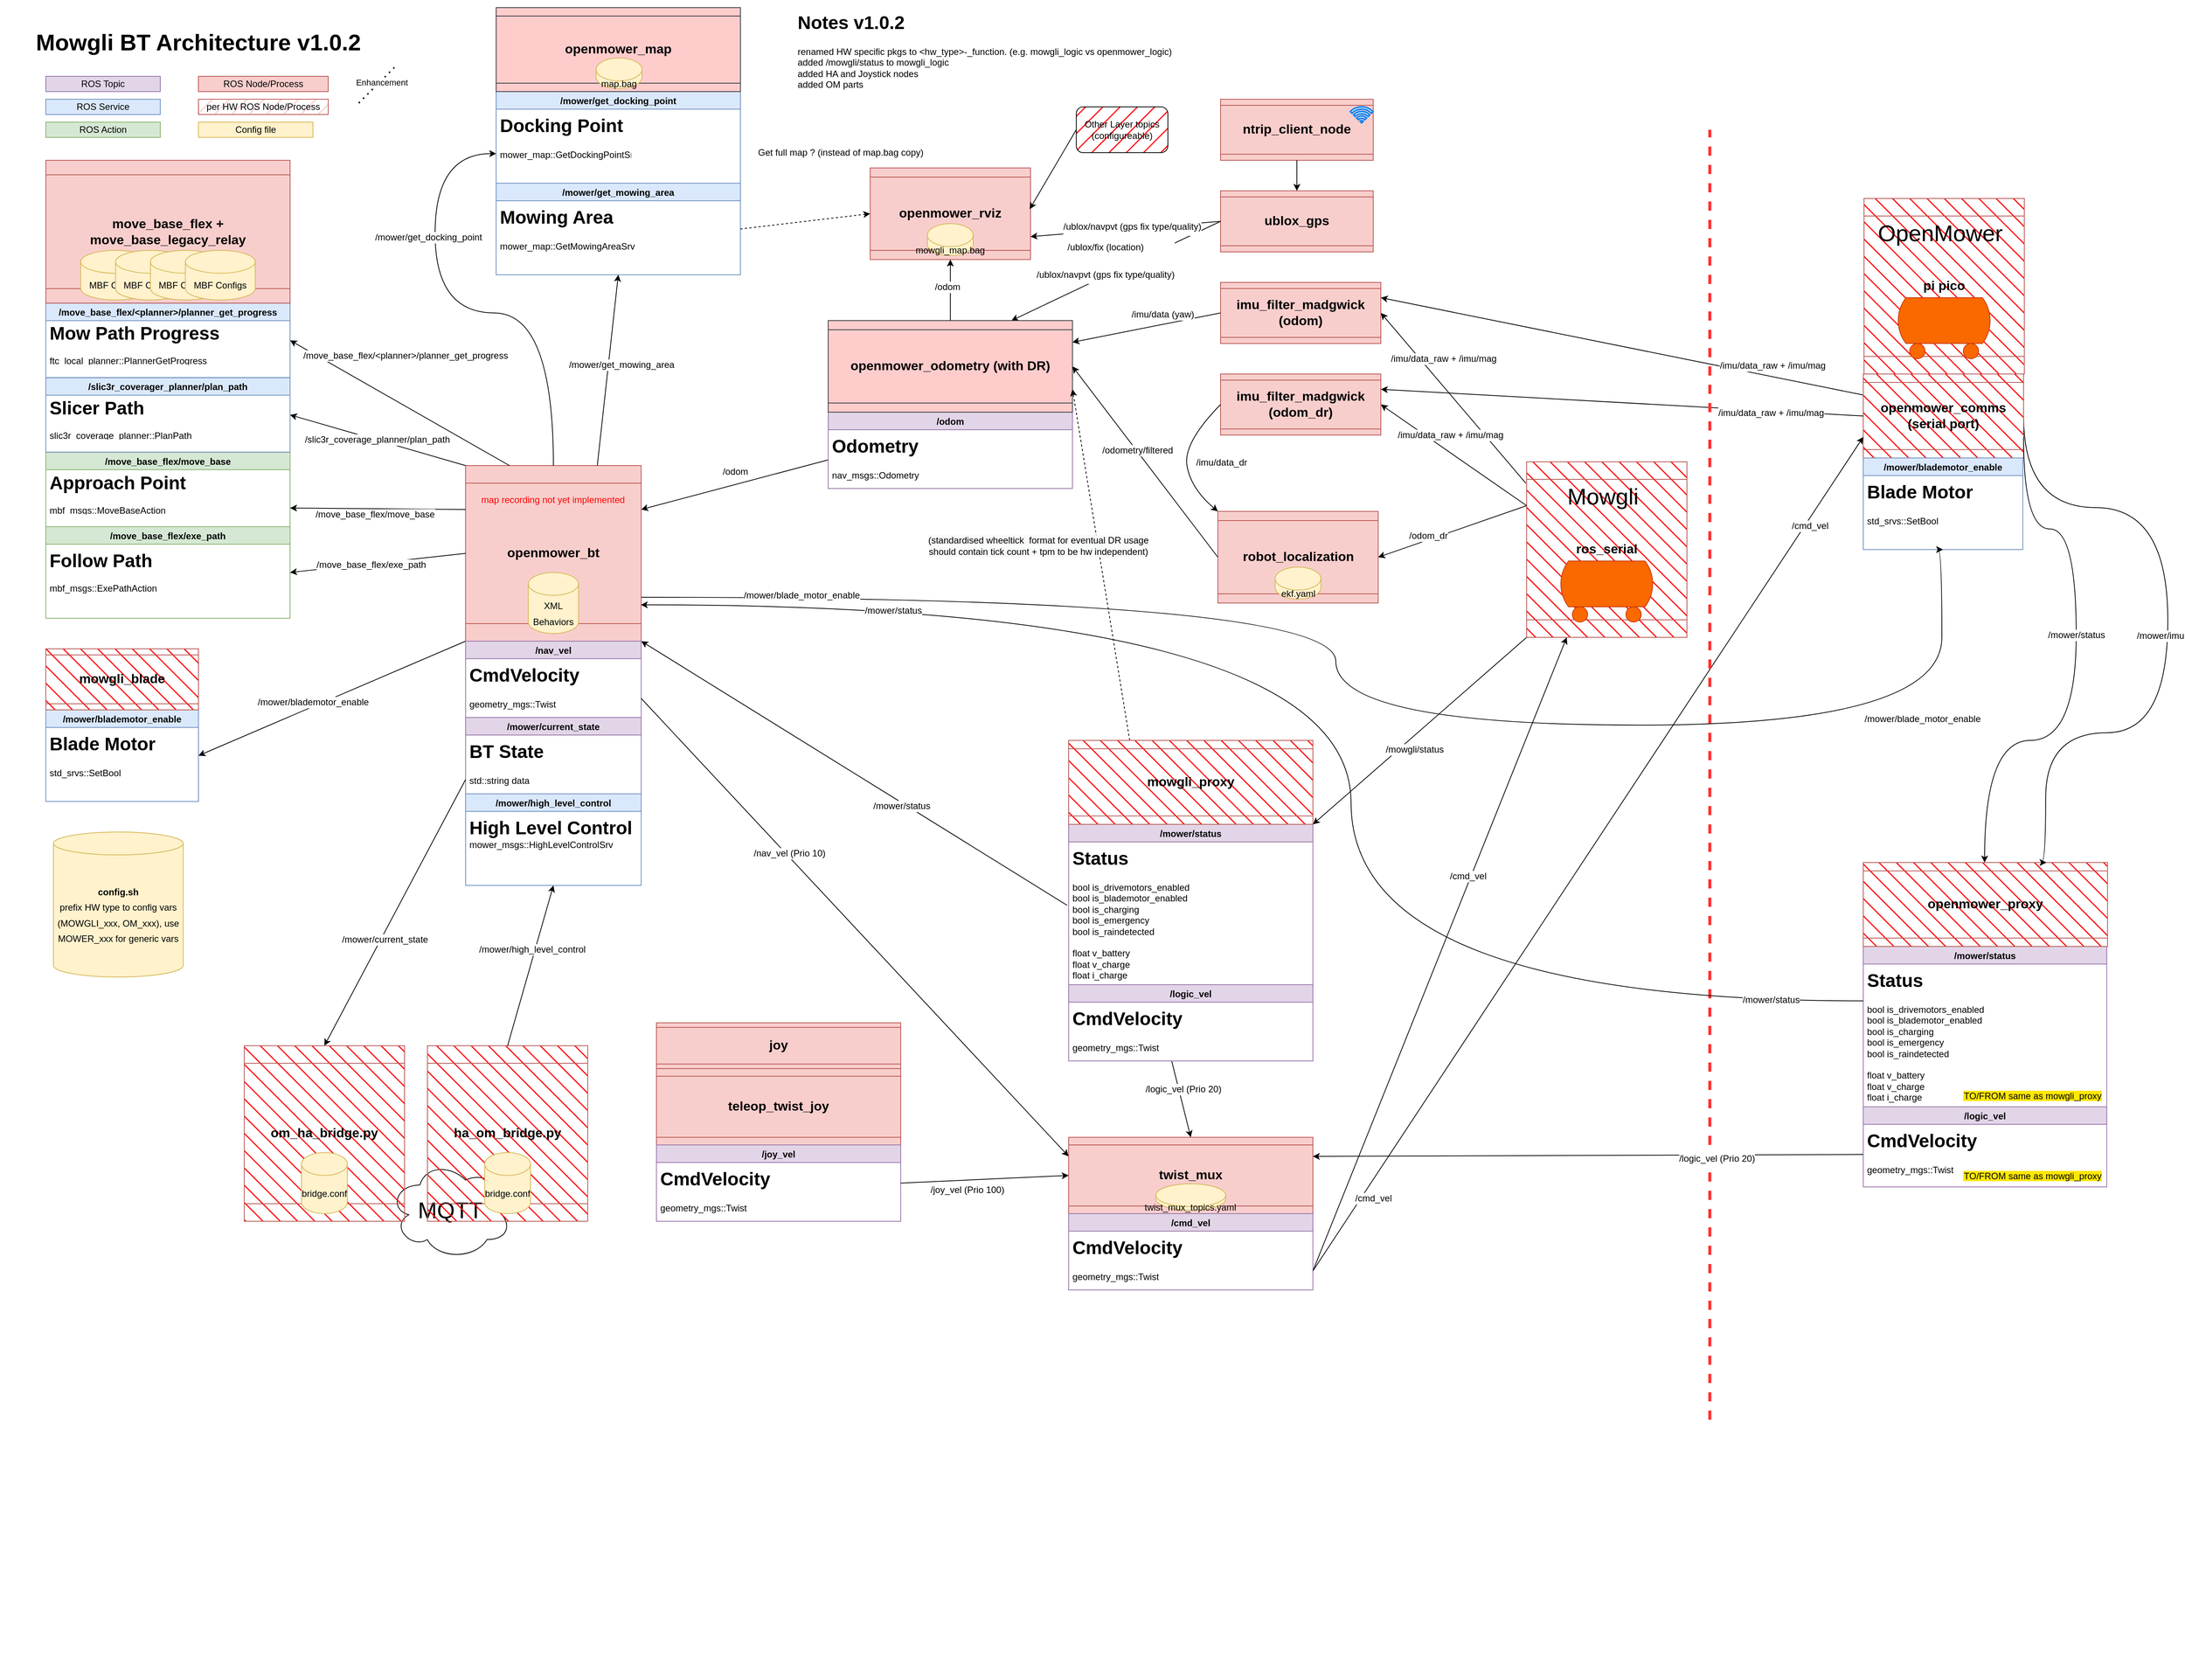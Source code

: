 <mxfile version="21.2.1" type="github">
  <diagram id="cw3n3OUyKVKU1rqFkQ3y" name="Page-1">
    <mxGraphModel dx="1434" dy="1923" grid="1" gridSize="10" guides="1" tooltips="1" connect="1" arrows="1" fold="1" page="1" pageScale="1" pageWidth="827" pageHeight="1169" math="0" shadow="0">
      <root>
        <mxCell id="0" />
        <mxCell id="1" parent="0" />
        <mxCell id="bo0c2sZFzbT-YaR2WI8d-26" value="ROS Topic" style="rounded=0;whiteSpace=wrap;html=1;fontSize=12;fillColor=#e1d5e7;strokeColor=#9673a6;" parent="1" vertex="1">
          <mxGeometry x="100" y="-1030" width="150" height="20" as="geometry" />
        </mxCell>
        <mxCell id="bo0c2sZFzbT-YaR2WI8d-27" value="ROS Service" style="rounded=0;whiteSpace=wrap;html=1;fontSize=12;fillColor=#dae8fc;strokeColor=#6c8ebf;" parent="1" vertex="1">
          <mxGeometry x="100" y="-1000" width="150" height="20" as="geometry" />
        </mxCell>
        <mxCell id="bo0c2sZFzbT-YaR2WI8d-28" value="ROS Action" style="rounded=0;whiteSpace=wrap;html=1;fontSize=12;fillColor=#d5e8d4;strokeColor=#82b366;" parent="1" vertex="1">
          <mxGeometry x="100" y="-970" width="150" height="20" as="geometry" />
        </mxCell>
        <mxCell id="bo0c2sZFzbT-YaR2WI8d-29" value="Mowgli BT Architecture v1.0.2" style="text;html=1;strokeColor=none;fillColor=none;align=center;verticalAlign=middle;whiteSpace=wrap;rounded=0;fontSize=30;fontStyle=1" parent="1" vertex="1">
          <mxGeometry x="40" y="-1090" width="520" height="30" as="geometry" />
        </mxCell>
        <mxCell id="bo0c2sZFzbT-YaR2WI8d-30" value="ROS Node/Process" style="rounded=0;whiteSpace=wrap;html=1;fontSize=12;fillColor=#f8cecc;strokeColor=#b85450;" parent="1" vertex="1">
          <mxGeometry x="300" y="-1030" width="170" height="20" as="geometry" />
        </mxCell>
        <mxCell id="bo0c2sZFzbT-YaR2WI8d-31" value="Config file" style="rounded=0;whiteSpace=wrap;html=1;fontSize=12;fillColor=#fff2cc;strokeColor=#d6b656;" parent="1" vertex="1">
          <mxGeometry x="300" y="-970" width="150" height="20" as="geometry" />
        </mxCell>
        <mxCell id="bo0c2sZFzbT-YaR2WI8d-34" value="&lt;span style=&quot;font-size: 17px;&quot;&gt;&lt;b&gt;imu_filter_madgwick&lt;br&gt;(odom)&lt;br&gt;&lt;/b&gt;&lt;/span&gt;" style="shape=process;whiteSpace=wrap;html=1;backgroundOutline=1;fillColor=#f8cecc;strokeColor=#b85450;direction=south;" parent="1" vertex="1">
          <mxGeometry x="1639" y="-760" width="210" height="80" as="geometry" />
        </mxCell>
        <mxCell id="bo0c2sZFzbT-YaR2WI8d-64" value="" style="group" parent="1" vertex="1" connectable="0">
          <mxGeometry x="2040" y="-525" width="210" height="230" as="geometry" />
        </mxCell>
        <mxCell id="bo0c2sZFzbT-YaR2WI8d-33" value="&lt;span style=&quot;font-size: 17px;&quot;&gt;&lt;b&gt;ros_serial&lt;br&gt;&lt;/b&gt;&lt;/span&gt;" style="shape=process;whiteSpace=wrap;html=1;backgroundOutline=1;fillColor=#FF0000;strokeColor=#b85450;direction=south;fillStyle=hatch;" parent="bo0c2sZFzbT-YaR2WI8d-64" vertex="1">
          <mxGeometry width="210" height="230" as="geometry" />
        </mxCell>
        <mxCell id="bo0c2sZFzbT-YaR2WI8d-62" value="" style="verticalLabelPosition=bottom;outlineConnect=0;align=center;dashed=0;html=1;verticalAlign=top;shape=mxgraph.pid.misc.tank_car,_tank_wagon;fontSize=30;fillColor=#fa6800;fontColor=#000000;strokeColor=#C73500;" parent="bo0c2sZFzbT-YaR2WI8d-64" vertex="1">
          <mxGeometry x="41.5" y="130" width="127" height="80" as="geometry" />
        </mxCell>
        <mxCell id="bo0c2sZFzbT-YaR2WI8d-63" value="Mowgli" style="text;html=1;strokeColor=none;fillColor=none;align=center;verticalAlign=middle;whiteSpace=wrap;rounded=0;fontSize=30;" parent="bo0c2sZFzbT-YaR2WI8d-64" vertex="1">
          <mxGeometry x="70" y="30" width="60" height="30" as="geometry" />
        </mxCell>
        <mxCell id="bo0c2sZFzbT-YaR2WI8d-73" value="" style="group" parent="1" vertex="1" connectable="0">
          <mxGeometry x="1639" y="-1000" width="200" height="80" as="geometry" />
        </mxCell>
        <mxCell id="bo0c2sZFzbT-YaR2WI8d-68" value="&lt;span style=&quot;font-size: 17px;&quot;&gt;&lt;b&gt;ntrip_client_node&lt;/b&gt;&lt;/span&gt;" style="shape=process;whiteSpace=wrap;html=1;backgroundOutline=1;fillColor=#f8cecc;strokeColor=#b85450;direction=south;" parent="bo0c2sZFzbT-YaR2WI8d-73" vertex="1">
          <mxGeometry width="200" height="80" as="geometry" />
        </mxCell>
        <mxCell id="bo0c2sZFzbT-YaR2WI8d-70" value="" style="html=1;verticalLabelPosition=bottom;align=center;labelBackgroundColor=#ffffff;verticalAlign=top;strokeWidth=2;strokeColor=#0080F0;shadow=0;dashed=0;shape=mxgraph.ios7.icons.wifi;pointerEvents=1;fontSize=30;" parent="bo0c2sZFzbT-YaR2WI8d-73" vertex="1">
          <mxGeometry x="170" y="10" width="29.7" height="21" as="geometry" />
        </mxCell>
        <mxCell id="bo0c2sZFzbT-YaR2WI8d-74" value="" style="group" parent="1" vertex="1" connectable="0">
          <mxGeometry x="1639" y="-880" width="203" height="80" as="geometry" />
        </mxCell>
        <mxCell id="bo0c2sZFzbT-YaR2WI8d-67" value="&lt;span style=&quot;font-size: 17px;&quot;&gt;&lt;b&gt;ublox_gps&lt;br&gt;&lt;/b&gt;&lt;/span&gt;" style="shape=process;whiteSpace=wrap;html=1;backgroundOutline=1;fillColor=#f8cecc;strokeColor=#b85450;direction=south;" parent="bo0c2sZFzbT-YaR2WI8d-74" vertex="1">
          <mxGeometry width="200" height="80" as="geometry" />
        </mxCell>
        <mxCell id="bo0c2sZFzbT-YaR2WI8d-72" value="" style="shape=image;html=1;verticalAlign=top;verticalLabelPosition=bottom;labelBackgroundColor=#ffffff;imageAspect=0;aspect=fixed;image=https://cdn1.iconfinder.com/data/icons/science-technology-outline-24-px/24/Dish_antenna_parabolic_antenna_radar_satellite_dish_space-128.png;fontSize=30;" parent="bo0c2sZFzbT-YaR2WI8d-74" vertex="1">
          <mxGeometry x="169" y="6" width="34" height="34" as="geometry" />
        </mxCell>
        <mxCell id="bo0c2sZFzbT-YaR2WI8d-78" value="" style="group" parent="1" vertex="1" connectable="0">
          <mxGeometry x="1635.5" y="-460" width="210" height="120" as="geometry" />
        </mxCell>
        <mxCell id="bo0c2sZFzbT-YaR2WI8d-79" value="&lt;span style=&quot;font-size: 17px;&quot;&gt;&lt;b&gt;robot_localization&lt;/b&gt;&lt;/span&gt;" style="shape=process;whiteSpace=wrap;html=1;backgroundOutline=1;fillColor=#f8cecc;strokeColor=#b85450;direction=south;" parent="bo0c2sZFzbT-YaR2WI8d-78" vertex="1">
          <mxGeometry width="210" height="120" as="geometry" />
        </mxCell>
        <mxCell id="bo0c2sZFzbT-YaR2WI8d-80" value="&lt;font style=&quot;font-size: 12px;&quot;&gt;ekf.yaml&lt;/font&gt;" style="shape=cylinder3;whiteSpace=wrap;html=1;boundedLbl=1;backgroundOutline=1;size=15;fontSize=17;fillColor=#fff2cc;strokeColor=#d6b656;" parent="bo0c2sZFzbT-YaR2WI8d-78" vertex="1">
          <mxGeometry x="75" y="73.043" width="60" height="41.739" as="geometry" />
        </mxCell>
        <mxCell id="bo0c2sZFzbT-YaR2WI8d-81" value="" style="group" parent="1" vertex="1" connectable="0">
          <mxGeometry x="100" y="-280" width="200" height="200" as="geometry" />
        </mxCell>
        <mxCell id="bo0c2sZFzbT-YaR2WI8d-10" value="/mower/blademotor_enable" style="swimlane;fillColor=#dae8fc;strokeColor=#6c8ebf;" parent="bo0c2sZFzbT-YaR2WI8d-81" vertex="1">
          <mxGeometry y="80" width="200" height="120" as="geometry" />
        </mxCell>
        <mxCell id="bo0c2sZFzbT-YaR2WI8d-11" value="&lt;h1&gt;Blade Motor&lt;/h1&gt;std_srvs::SetBool" style="text;html=1;strokeColor=none;fillColor=none;spacing=5;spacingTop=-20;whiteSpace=wrap;overflow=hidden;rounded=0;" parent="bo0c2sZFzbT-YaR2WI8d-10" vertex="1">
          <mxGeometry y="25" width="180" height="75" as="geometry" />
        </mxCell>
        <mxCell id="bo0c2sZFzbT-YaR2WI8d-35" value="&lt;span style=&quot;font-size: 17px;&quot;&gt;&lt;b&gt;mowgli_blade&lt;/b&gt;&lt;/span&gt;" style="shape=process;whiteSpace=wrap;html=1;backgroundOutline=1;fillColor=#FF0000;strokeColor=#b85450;direction=south;fillStyle=hatch;" parent="bo0c2sZFzbT-YaR2WI8d-81" vertex="1">
          <mxGeometry width="200" height="80" as="geometry" />
        </mxCell>
        <mxCell id="bo0c2sZFzbT-YaR2WI8d-83" value="" style="group" parent="1" vertex="1" connectable="0">
          <mxGeometry x="650" y="-520" width="230" height="230" as="geometry" />
        </mxCell>
        <mxCell id="bo0c2sZFzbT-YaR2WI8d-8" value="&lt;span style=&quot;font-size: 17px;&quot;&gt;&lt;b&gt;openmower_bt&lt;/b&gt;&lt;/span&gt;" style="shape=process;whiteSpace=wrap;html=1;backgroundOutline=1;fillColor=#f8cecc;strokeColor=#b85450;direction=south;" parent="bo0c2sZFzbT-YaR2WI8d-83" vertex="1">
          <mxGeometry width="230.0" height="230" as="geometry" />
        </mxCell>
        <mxCell id="bo0c2sZFzbT-YaR2WI8d-9" value="&lt;font style=&quot;font-size: 12px;&quot;&gt;XML Behaviors&lt;/font&gt;" style="shape=cylinder3;whiteSpace=wrap;html=1;boundedLbl=1;backgroundOutline=1;size=15;fontSize=17;fillColor=#fff2cc;strokeColor=#d6b656;" parent="bo0c2sZFzbT-YaR2WI8d-83" vertex="1">
          <mxGeometry x="82.143" y="140" width="65.714" height="80" as="geometry" />
        </mxCell>
        <mxCell id="tuoVwU056B_8cMwFyDe8-15" value="&lt;font color=&quot;#ff0000&quot;&gt;map recording not yet implemented&lt;/font&gt;" style="text;html=1;strokeColor=none;fillColor=none;align=center;verticalAlign=middle;whiteSpace=wrap;rounded=0;labelBackgroundColor=none;fillStyle=dots;" parent="bo0c2sZFzbT-YaR2WI8d-83" vertex="1">
          <mxGeometry x="16.429" y="30" width="197.143" height="30" as="geometry" />
        </mxCell>
        <mxCell id="bo0c2sZFzbT-YaR2WI8d-90" value="" style="group" parent="1" vertex="1" connectable="0">
          <mxGeometry x="840" y="800" width="450" height="270" as="geometry" />
        </mxCell>
        <mxCell id="7G6-T7IcQ5noULbE2NBm-34" value="" style="group" parent="bo0c2sZFzbT-YaR2WI8d-90" vertex="1" connectable="0">
          <mxGeometry x="-440" y="-760" width="450" height="480" as="geometry" />
        </mxCell>
        <mxCell id="bo0c2sZFzbT-YaR2WI8d-89" value="MQTT" style="ellipse;shape=cloud;whiteSpace=wrap;html=1;fontSize=30;" parent="7G6-T7IcQ5noULbE2NBm-34" vertex="1">
          <mxGeometry x="150" y="350" width="160" height="130" as="geometry" />
        </mxCell>
        <mxCell id="bo0c2sZFzbT-YaR2WI8d-54" value="&lt;span style=&quot;font-size: 17px;&quot;&gt;&lt;b&gt;om_ha_bridge.py&lt;/b&gt;&lt;/span&gt;" style="shape=process;whiteSpace=wrap;html=1;backgroundOutline=1;fillColor=#FF0000;strokeColor=#b85450;direction=south;fillStyle=hatch;" parent="7G6-T7IcQ5noULbE2NBm-34" vertex="1">
          <mxGeometry x="-40" y="200" width="210" height="230" as="geometry" />
        </mxCell>
        <mxCell id="bo0c2sZFzbT-YaR2WI8d-57" value="&lt;font style=&quot;font-size: 12px;&quot;&gt;bridge.conf&lt;/font&gt;" style="shape=cylinder3;whiteSpace=wrap;html=1;boundedLbl=1;backgroundOutline=1;size=15;fontSize=17;fillColor=#fff2cc;strokeColor=#d6b656;" parent="7G6-T7IcQ5noULbE2NBm-34" vertex="1">
          <mxGeometry x="35" y="340" width="60" height="80" as="geometry" />
        </mxCell>
        <mxCell id="bo0c2sZFzbT-YaR2WI8d-59" value="" style="group" parent="7G6-T7IcQ5noULbE2NBm-34" vertex="1" connectable="0">
          <mxGeometry x="200" y="200" width="210" height="230" as="geometry" />
        </mxCell>
        <mxCell id="bo0c2sZFzbT-YaR2WI8d-55" value="&lt;span style=&quot;font-size: 17px;&quot;&gt;&lt;b&gt;ha_om_bridge.py&lt;/b&gt;&lt;/span&gt;" style="shape=process;whiteSpace=wrap;html=1;backgroundOutline=1;fillColor=#FF0000;strokeColor=#b85450;direction=south;fillStyle=hatch;" parent="bo0c2sZFzbT-YaR2WI8d-59" vertex="1">
          <mxGeometry width="210" height="230" as="geometry" />
        </mxCell>
        <mxCell id="bo0c2sZFzbT-YaR2WI8d-56" value="&lt;font style=&quot;font-size: 12px;&quot;&gt;bridge.conf&lt;/font&gt;" style="shape=cylinder3;whiteSpace=wrap;html=1;boundedLbl=1;backgroundOutline=1;size=15;fontSize=17;fillColor=#fff2cc;strokeColor=#d6b656;" parent="bo0c2sZFzbT-YaR2WI8d-59" vertex="1">
          <mxGeometry x="75" y="140" width="60" height="80" as="geometry" />
        </mxCell>
        <mxCell id="bo0c2sZFzbT-YaR2WI8d-86" value="" style="group;glass=0;" parent="1" vertex="1" connectable="0">
          <mxGeometry x="690" y="-1120" width="320" height="350" as="geometry" />
        </mxCell>
        <mxCell id="bo0c2sZFzbT-YaR2WI8d-12" value="/mower/get_docking_point" style="swimlane;fillColor=#dae8fc;strokeColor=#6c8ebf;" parent="bo0c2sZFzbT-YaR2WI8d-86" vertex="1">
          <mxGeometry y="110" width="320" height="120" as="geometry" />
        </mxCell>
        <mxCell id="bo0c2sZFzbT-YaR2WI8d-13" value="&lt;h1&gt;Docking Point&lt;/h1&gt;mower_map::GetDockingPointSrv" style="text;html=1;strokeColor=none;fillColor=none;spacing=5;spacingTop=-20;whiteSpace=wrap;overflow=hidden;rounded=0;" parent="bo0c2sZFzbT-YaR2WI8d-12" vertex="1">
          <mxGeometry y="25" width="180" height="75" as="geometry" />
        </mxCell>
        <mxCell id="bo0c2sZFzbT-YaR2WI8d-14" value="/mower/get_mowing_area" style="swimlane;fillColor=#dae8fc;strokeColor=#6c8ebf;" parent="bo0c2sZFzbT-YaR2WI8d-86" vertex="1">
          <mxGeometry y="230" width="320" height="120" as="geometry" />
        </mxCell>
        <mxCell id="bo0c2sZFzbT-YaR2WI8d-15" value="&lt;h1&gt;Mowing Area&lt;/h1&gt;mower_map::GetMowingAreaSrv" style="text;html=1;strokeColor=none;fillColor=none;spacing=5;spacingTop=-20;whiteSpace=wrap;overflow=hidden;rounded=0;" parent="bo0c2sZFzbT-YaR2WI8d-14" vertex="1">
          <mxGeometry y="25" width="270" height="75" as="geometry" />
        </mxCell>
        <mxCell id="bo0c2sZFzbT-YaR2WI8d-37" value="&lt;span style=&quot;font-size: 17px;&quot;&gt;&lt;b&gt;openmower_map&lt;/b&gt;&lt;/span&gt;" style="shape=process;whiteSpace=wrap;html=1;backgroundOutline=1;fillColor=#ffcccc;strokeColor=#36393d;direction=south;fillStyle=solid;" parent="bo0c2sZFzbT-YaR2WI8d-86" vertex="1">
          <mxGeometry width="320" height="110" as="geometry" />
        </mxCell>
        <mxCell id="bo0c2sZFzbT-YaR2WI8d-91" value="&lt;font style=&quot;font-size: 12px;&quot;&gt;map.bag&lt;/font&gt;" style="shape=cylinder3;whiteSpace=wrap;html=1;boundedLbl=1;backgroundOutline=1;size=15;fontSize=17;fillColor=#fff2cc;strokeColor=#d6b656;" parent="bo0c2sZFzbT-YaR2WI8d-86" vertex="1">
          <mxGeometry x="131" y="66" width="60" height="40" as="geometry" />
        </mxCell>
        <mxCell id="bo0c2sZFzbT-YaR2WI8d-92" value="" style="group" parent="1" vertex="1" connectable="0">
          <mxGeometry x="100" y="-920" width="320" height="600" as="geometry" />
        </mxCell>
        <mxCell id="bo0c2sZFzbT-YaR2WI8d-22" value="/move_base_flex/exe_path" style="swimlane;fillColor=#d5e8d4;strokeColor=#82b366;" parent="bo0c2sZFzbT-YaR2WI8d-92" vertex="1">
          <mxGeometry y="480" width="320" height="120" as="geometry" />
        </mxCell>
        <mxCell id="bo0c2sZFzbT-YaR2WI8d-23" value="&lt;h1&gt;&lt;/h1&gt;&lt;span style=&quot;font-size: 24px;&quot;&gt;&lt;b&gt;Follow Path&lt;/b&gt;&lt;/span&gt;&lt;br&gt;&lt;br&gt;mbf_msgs::ExePathAction" style="text;html=1;strokeColor=none;fillColor=none;spacing=5;spacingTop=-20;whiteSpace=wrap;overflow=hidden;rounded=0;" parent="bo0c2sZFzbT-YaR2WI8d-22" vertex="1">
          <mxGeometry y="25" width="180" height="75" as="geometry" />
        </mxCell>
        <mxCell id="bo0c2sZFzbT-YaR2WI8d-88" value="" style="group" parent="bo0c2sZFzbT-YaR2WI8d-92" vertex="1" connectable="0">
          <mxGeometry width="320" height="480" as="geometry" />
        </mxCell>
        <mxCell id="bo0c2sZFzbT-YaR2WI8d-24" value="/move_base_flex/move_base" style="swimlane;fillColor=#d5e8d4;strokeColor=#82b366;" parent="bo0c2sZFzbT-YaR2WI8d-88" vertex="1">
          <mxGeometry y="382.373" width="320" height="97.627" as="geometry" />
        </mxCell>
        <mxCell id="bo0c2sZFzbT-YaR2WI8d-25" value="&lt;h1&gt;&lt;/h1&gt;&lt;span style=&quot;font-size: 24px;&quot;&gt;&lt;b&gt;Approach Point&lt;/b&gt;&lt;/span&gt;&lt;br&gt;&lt;br&gt;mbf_msgs::MoveBaseAction" style="text;html=1;strokeColor=none;fillColor=none;spacing=5;spacingTop=-20;whiteSpace=wrap;overflow=hidden;rounded=0;" parent="bo0c2sZFzbT-YaR2WI8d-24" vertex="1">
          <mxGeometry y="20.339" width="210" height="61.017" as="geometry" />
        </mxCell>
        <mxCell id="bo0c2sZFzbT-YaR2WI8d-85" value="" style="group" parent="bo0c2sZFzbT-YaR2WI8d-88" vertex="1" connectable="0">
          <mxGeometry width="320" height="382.373" as="geometry" />
        </mxCell>
        <mxCell id="bo0c2sZFzbT-YaR2WI8d-16" value="/slic3r_coverager_planner/plan_path" style="swimlane;fillColor=#dae8fc;strokeColor=#6c8ebf;" parent="bo0c2sZFzbT-YaR2WI8d-85" vertex="1">
          <mxGeometry y="284.746" width="320" height="97.627" as="geometry" />
        </mxCell>
        <mxCell id="bo0c2sZFzbT-YaR2WI8d-17" value="&lt;h1&gt;&lt;/h1&gt;&lt;span style=&quot;font-size: 24px;&quot;&gt;&lt;b&gt;Slicer Path&lt;br&gt;&lt;/b&gt;&lt;/span&gt;&lt;br&gt;slic3r_coverage_planner::PlanPath" style="text;html=1;strokeColor=none;fillColor=none;spacing=5;spacingTop=-20;whiteSpace=wrap;overflow=hidden;rounded=0;" parent="bo0c2sZFzbT-YaR2WI8d-16" vertex="1">
          <mxGeometry y="20.34" width="270" height="61.02" as="geometry" />
        </mxCell>
        <mxCell id="bo0c2sZFzbT-YaR2WI8d-18" value="/move_base_flex/&lt;planner&gt;/planner_get_progress" style="swimlane;fillColor=#dae8fc;strokeColor=#6c8ebf;" parent="bo0c2sZFzbT-YaR2WI8d-85" vertex="1">
          <mxGeometry y="187.119" width="320" height="97.627" as="geometry" />
        </mxCell>
        <mxCell id="bo0c2sZFzbT-YaR2WI8d-19" value="&lt;h1&gt;&lt;/h1&gt;&lt;span style=&quot;font-size: 24px;&quot;&gt;&lt;b&gt;Mow Path Progress&lt;/b&gt;&lt;/span&gt;&lt;br&gt;&lt;br&gt;ftc_local_planner::PlannerGetProgress" style="text;html=1;strokeColor=none;fillColor=none;spacing=5;spacingTop=-20;whiteSpace=wrap;overflow=hidden;rounded=0;" parent="bo0c2sZFzbT-YaR2WI8d-18" vertex="1">
          <mxGeometry y="20.339" width="310" height="61.017" as="geometry" />
        </mxCell>
        <mxCell id="bo0c2sZFzbT-YaR2WI8d-61" value="" style="group" parent="bo0c2sZFzbT-YaR2WI8d-85" vertex="1" connectable="0">
          <mxGeometry width="320" height="187.119" as="geometry" />
        </mxCell>
        <mxCell id="bo0c2sZFzbT-YaR2WI8d-36" value="&lt;span style=&quot;font-size: 17px;&quot;&gt;&lt;b&gt;move_base_flex + move_base_legacy_relay&lt;/b&gt;&lt;/span&gt;" style="shape=process;whiteSpace=wrap;html=1;backgroundOutline=1;fillColor=#f8cecc;strokeColor=#b85450;direction=south;" parent="bo0c2sZFzbT-YaR2WI8d-61" vertex="1">
          <mxGeometry width="320" height="187.119" as="geometry" />
        </mxCell>
        <mxCell id="bo0c2sZFzbT-YaR2WI8d-45" value="&lt;span style=&quot;font-size: 12px;&quot;&gt;MBF Configs&lt;/span&gt;" style="shape=cylinder3;whiteSpace=wrap;html=1;boundedLbl=1;backgroundOutline=1;size=15;fontSize=17;fillColor=#fff2cc;strokeColor=#d6b656;" parent="bo0c2sZFzbT-YaR2WI8d-61" vertex="1">
          <mxGeometry x="45.714" y="117.966" width="91.429" height="65.085" as="geometry" />
        </mxCell>
        <mxCell id="bo0c2sZFzbT-YaR2WI8d-49" value="&lt;span style=&quot;font-size: 12px;&quot;&gt;MBF Configs&lt;/span&gt;" style="shape=cylinder3;whiteSpace=wrap;html=1;boundedLbl=1;backgroundOutline=1;size=15;fontSize=17;fillColor=#fff2cc;strokeColor=#d6b656;" parent="bo0c2sZFzbT-YaR2WI8d-61" vertex="1">
          <mxGeometry x="91.429" y="117.966" width="91.429" height="65.085" as="geometry" />
        </mxCell>
        <mxCell id="bo0c2sZFzbT-YaR2WI8d-52" value="&lt;span style=&quot;font-size: 12px;&quot;&gt;MBF Configs&lt;/span&gt;" style="shape=cylinder3;whiteSpace=wrap;html=1;boundedLbl=1;backgroundOutline=1;size=15;fontSize=17;fillColor=#fff2cc;strokeColor=#d6b656;" parent="bo0c2sZFzbT-YaR2WI8d-61" vertex="1">
          <mxGeometry x="137.143" y="117.966" width="91.429" height="65.085" as="geometry" />
        </mxCell>
        <mxCell id="bo0c2sZFzbT-YaR2WI8d-53" value="&lt;span style=&quot;font-size: 12px;&quot;&gt;MBF Configs&lt;/span&gt;" style="shape=cylinder3;whiteSpace=wrap;html=1;boundedLbl=1;backgroundOutline=1;size=15;fontSize=17;fillColor=#fff2cc;strokeColor=#d6b656;" parent="bo0c2sZFzbT-YaR2WI8d-61" vertex="1">
          <mxGeometry x="182.857" y="117.966" width="91.429" height="65.085" as="geometry" />
        </mxCell>
        <mxCell id="bo0c2sZFzbT-YaR2WI8d-93" value="" style="endArrow=classic;html=1;rounded=0;fontSize=30;exitX=0.5;exitY=1;exitDx=0;exitDy=0;entryX=0;entryY=0.25;entryDx=0;entryDy=0;" parent="1" source="bo0c2sZFzbT-YaR2WI8d-67" target="bo0c2sZFzbT-YaR2WI8d-128" edge="1">
          <mxGeometry width="50" height="50" relative="1" as="geometry">
            <mxPoint x="1329" y="-390" as="sourcePoint" />
            <mxPoint x="1409" y="-630" as="targetPoint" />
          </mxGeometry>
        </mxCell>
        <mxCell id="bo0c2sZFzbT-YaR2WI8d-94" value="&lt;font style=&quot;font-size: 12px;&quot;&gt;/ublox/fix (location)&lt;br&gt;/ublox/navpvt (gps fix type/quality)&lt;/font&gt;" style="edgeLabel;html=1;align=center;verticalAlign=middle;resizable=0;points=[];fontSize=30;labelBackgroundColor=default;" parent="bo0c2sZFzbT-YaR2WI8d-93" vertex="1" connectable="0">
          <mxGeometry x="0.277" y="1" relative="1" as="geometry">
            <mxPoint x="23" y="-39" as="offset" />
          </mxGeometry>
        </mxCell>
        <mxCell id="bo0c2sZFzbT-YaR2WI8d-95" value="" style="endArrow=classic;html=1;rounded=0;fontSize=12;exitX=0.5;exitY=1;exitDx=0;exitDy=0;" parent="1" source="bo0c2sZFzbT-YaR2WI8d-34" target="bo0c2sZFzbT-YaR2WI8d-128" edge="1">
          <mxGeometry width="50" height="50" relative="1" as="geometry">
            <mxPoint x="1329" y="-410" as="sourcePoint" />
            <mxPoint x="1359" y="-540" as="targetPoint" />
          </mxGeometry>
        </mxCell>
        <mxCell id="bo0c2sZFzbT-YaR2WI8d-96" value="/imu/data (yaw)" style="edgeLabel;html=1;align=center;verticalAlign=middle;resizable=0;points=[];fontSize=12;" parent="bo0c2sZFzbT-YaR2WI8d-95" vertex="1" connectable="0">
          <mxGeometry x="0.249" y="-1" relative="1" as="geometry">
            <mxPoint x="45" y="-21" as="offset" />
          </mxGeometry>
        </mxCell>
        <mxCell id="bo0c2sZFzbT-YaR2WI8d-97" value="/odometry/filtered" style="endArrow=classic;html=1;rounded=0;fontSize=12;exitX=0.5;exitY=1;exitDx=0;exitDy=0;labelBackgroundColor=default;entryX=0.5;entryY=0;entryDx=0;entryDy=0;" parent="1" source="bo0c2sZFzbT-YaR2WI8d-79" target="bo0c2sZFzbT-YaR2WI8d-128" edge="1">
          <mxGeometry x="0.115" y="-1" width="50" height="50" relative="1" as="geometry">
            <mxPoint x="1329" y="-410" as="sourcePoint" />
            <mxPoint x="1359" y="-420" as="targetPoint" />
            <mxPoint as="offset" />
          </mxGeometry>
        </mxCell>
        <mxCell id="bo0c2sZFzbT-YaR2WI8d-98" value="" style="endArrow=classic;html=1;rounded=0;labelBackgroundColor=none;fontSize=12;exitX=0.25;exitY=1;exitDx=0;exitDy=0;entryX=0.5;entryY=0;entryDx=0;entryDy=0;" parent="1" source="bo0c2sZFzbT-YaR2WI8d-33" target="bo0c2sZFzbT-YaR2WI8d-79" edge="1">
          <mxGeometry width="50" height="50" relative="1" as="geometry">
            <mxPoint x="1329" y="-410" as="sourcePoint" />
            <mxPoint x="1379" y="-460" as="targetPoint" />
          </mxGeometry>
        </mxCell>
        <mxCell id="bo0c2sZFzbT-YaR2WI8d-99" value="/odom_dr" style="edgeLabel;html=1;align=center;verticalAlign=middle;resizable=0;points=[];fontSize=12;" parent="bo0c2sZFzbT-YaR2WI8d-98" vertex="1" connectable="0">
          <mxGeometry x="0.507" relative="1" as="geometry">
            <mxPoint x="17" y="-12" as="offset" />
          </mxGeometry>
        </mxCell>
        <mxCell id="bo0c2sZFzbT-YaR2WI8d-100" value="" style="endArrow=classic;html=1;rounded=0;labelBackgroundColor=none;fontSize=12;exitX=0.122;exitY=1.005;exitDx=0;exitDy=0;entryX=0.5;entryY=0;entryDx=0;entryDy=0;exitPerimeter=0;" parent="1" source="bo0c2sZFzbT-YaR2WI8d-33" target="bo0c2sZFzbT-YaR2WI8d-34" edge="1">
          <mxGeometry width="50" height="50" relative="1" as="geometry">
            <mxPoint x="2009" y="-402.5" as="sourcePoint" />
            <mxPoint x="1859" y="-410" as="targetPoint" />
          </mxGeometry>
        </mxCell>
        <mxCell id="bo0c2sZFzbT-YaR2WI8d-101" value="/imu/data_raw + /imu/mag" style="edgeLabel;html=1;align=center;verticalAlign=middle;resizable=0;points=[];fontSize=12;" parent="bo0c2sZFzbT-YaR2WI8d-100" vertex="1" connectable="0">
          <mxGeometry x="0.507" relative="1" as="geometry">
            <mxPoint x="35" y="5" as="offset" />
          </mxGeometry>
        </mxCell>
        <mxCell id="bo0c2sZFzbT-YaR2WI8d-102" value="&lt;span style=&quot;font-size: 17px;&quot;&gt;&lt;b&gt;imu_filter_madgwick&lt;br&gt;(odom_dr)&lt;br&gt;&lt;/b&gt;&lt;/span&gt;" style="shape=process;whiteSpace=wrap;html=1;backgroundOutline=1;fillColor=#f8cecc;strokeColor=#b85450;direction=south;" parent="1" vertex="1">
          <mxGeometry x="1639" y="-640" width="210" height="80" as="geometry" />
        </mxCell>
        <mxCell id="bo0c2sZFzbT-YaR2WI8d-103" value="" style="endArrow=classic;html=1;rounded=0;labelBackgroundColor=none;fontSize=12;entryX=0.5;entryY=0;entryDx=0;entryDy=0;exitX=0.25;exitY=1;exitDx=0;exitDy=0;" parent="1" source="bo0c2sZFzbT-YaR2WI8d-33" target="bo0c2sZFzbT-YaR2WI8d-102" edge="1">
          <mxGeometry width="50" height="50" relative="1" as="geometry">
            <mxPoint x="1999" y="-440" as="sourcePoint" />
            <mxPoint x="1859" y="-550" as="targetPoint" />
          </mxGeometry>
        </mxCell>
        <mxCell id="bo0c2sZFzbT-YaR2WI8d-104" value="/imu/data_raw + /imu/mag" style="edgeLabel;html=1;align=center;verticalAlign=middle;resizable=0;points=[];fontSize=12;" parent="bo0c2sZFzbT-YaR2WI8d-103" vertex="1" connectable="0">
          <mxGeometry x="0.507" relative="1" as="geometry">
            <mxPoint x="44" y="7" as="offset" />
          </mxGeometry>
        </mxCell>
        <mxCell id="bo0c2sZFzbT-YaR2WI8d-105" value="" style="curved=1;endArrow=classic;html=1;rounded=0;labelBackgroundColor=none;fontSize=12;exitX=0.5;exitY=1;exitDx=0;exitDy=0;entryX=0;entryY=1;entryDx=0;entryDy=0;" parent="1" source="bo0c2sZFzbT-YaR2WI8d-102" target="bo0c2sZFzbT-YaR2WI8d-79" edge="1">
          <mxGeometry width="50" height="50" relative="1" as="geometry">
            <mxPoint x="1369" y="-430" as="sourcePoint" />
            <mxPoint x="1419" y="-480" as="targetPoint" />
            <Array as="points">
              <mxPoint x="1590" y="-550" />
              <mxPoint x="1600" y="-490" />
            </Array>
          </mxGeometry>
        </mxCell>
        <mxCell id="bo0c2sZFzbT-YaR2WI8d-106" value="/imu/data_dr" style="edgeLabel;html=1;align=center;verticalAlign=middle;resizable=0;points=[];fontSize=12;" parent="bo0c2sZFzbT-YaR2WI8d-105" vertex="1" connectable="0">
          <mxGeometry x="-0.041" y="5" relative="1" as="geometry">
            <mxPoint x="42" y="12" as="offset" />
          </mxGeometry>
        </mxCell>
        <mxCell id="bo0c2sZFzbT-YaR2WI8d-109" value="" style="endArrow=classic;html=1;rounded=0;labelBackgroundColor=none;fontSize=12;entryX=1;entryY=0.5;entryDx=0;entryDy=0;exitX=0.5;exitY=1;exitDx=0;exitDy=0;" parent="1" source="bo0c2sZFzbT-YaR2WI8d-8" target="bo0c2sZFzbT-YaR2WI8d-22" edge="1">
          <mxGeometry width="50" height="50" relative="1" as="geometry">
            <mxPoint x="1190" y="-430" as="sourcePoint" />
            <mxPoint x="1240" y="-480" as="targetPoint" />
          </mxGeometry>
        </mxCell>
        <mxCell id="bo0c2sZFzbT-YaR2WI8d-127" value="/move_base_flex/exe_path" style="edgeLabel;html=1;align=center;verticalAlign=middle;resizable=0;points=[];fontSize=12;labelBackgroundColor=default;" parent="bo0c2sZFzbT-YaR2WI8d-109" vertex="1" connectable="0">
          <mxGeometry x="-0.071" y="-1" relative="1" as="geometry">
            <mxPoint x="-17" y="4" as="offset" />
          </mxGeometry>
        </mxCell>
        <mxCell id="bo0c2sZFzbT-YaR2WI8d-110" style="rounded=0;orthogonalLoop=1;jettySize=auto;html=1;exitX=0;exitY=0.5;exitDx=0;exitDy=0;entryX=0.25;entryY=0;entryDx=0;entryDy=0;labelBackgroundColor=none;fontSize=12;" parent="1" source="bo0c2sZFzbT-YaR2WI8d-3" target="bo0c2sZFzbT-YaR2WI8d-8" edge="1">
          <mxGeometry relative="1" as="geometry" />
        </mxCell>
        <mxCell id="bo0c2sZFzbT-YaR2WI8d-111" value="/odom" style="edgeLabel;html=1;align=center;verticalAlign=middle;resizable=0;points=[];fontSize=12;labelBackgroundColor=none;" parent="bo0c2sZFzbT-YaR2WI8d-110" vertex="1" connectable="0">
          <mxGeometry x="-0.249" y="2" relative="1" as="geometry">
            <mxPoint x="-31" y="-11" as="offset" />
          </mxGeometry>
        </mxCell>
        <mxCell id="bo0c2sZFzbT-YaR2WI8d-112" style="rounded=0;orthogonalLoop=1;jettySize=auto;html=1;exitX=-0.01;exitY=0.438;exitDx=0;exitDy=0;labelBackgroundColor=none;fontSize=12;exitPerimeter=0;entryX=1;entryY=0;entryDx=0;entryDy=0;" parent="1" source="bo0c2sZFzbT-YaR2WI8d-5" target="bo0c2sZFzbT-YaR2WI8d-8" edge="1">
          <mxGeometry relative="1" as="geometry">
            <mxPoint x="1050" y="-327.5" as="sourcePoint" />
            <mxPoint x="700" y="-290" as="targetPoint" />
          </mxGeometry>
        </mxCell>
        <mxCell id="bo0c2sZFzbT-YaR2WI8d-113" value="/mower/status" style="edgeLabel;html=1;align=center;verticalAlign=middle;resizable=0;points=[];fontSize=12;labelBackgroundColor=default;" parent="bo0c2sZFzbT-YaR2WI8d-112" vertex="1" connectable="0">
          <mxGeometry x="-0.249" y="2" relative="1" as="geometry">
            <mxPoint x="-7" y="-2" as="offset" />
          </mxGeometry>
        </mxCell>
        <mxCell id="bo0c2sZFzbT-YaR2WI8d-114" value="/mower/blademotor_enable" style="endArrow=classic;html=1;rounded=0;labelBackgroundColor=default;fontSize=12;entryX=1;entryY=0.5;entryDx=0;entryDy=0;exitX=1;exitY=1;exitDx=0;exitDy=0;" parent="1" source="bo0c2sZFzbT-YaR2WI8d-8" target="bo0c2sZFzbT-YaR2WI8d-10" edge="1">
          <mxGeometry x="0.131" y="-5" width="50" height="50" relative="1" as="geometry">
            <mxPoint x="620" y="-290" as="sourcePoint" />
            <mxPoint x="1240" y="-210" as="targetPoint" />
            <mxPoint as="offset" />
          </mxGeometry>
        </mxCell>
        <mxCell id="bo0c2sZFzbT-YaR2WI8d-115" value="" style="endArrow=none;html=1;rounded=0;labelBackgroundColor=none;fontSize=12;exitX=0.5;exitY=1;exitDx=0;exitDy=0;entryX=0;entryY=0.25;entryDx=0;entryDy=0;startArrow=classic;startFill=1;endFill=0;" parent="1" source="bo0c2sZFzbT-YaR2WI8d-14" target="bo0c2sZFzbT-YaR2WI8d-8" edge="1">
          <mxGeometry width="50" height="50" relative="1" as="geometry">
            <mxPoint x="760" y="-800" as="sourcePoint" />
            <mxPoint x="810" y="-850" as="targetPoint" />
          </mxGeometry>
        </mxCell>
        <mxCell id="bo0c2sZFzbT-YaR2WI8d-116" value="/mower/get_mowing_area" style="edgeLabel;html=1;align=center;verticalAlign=middle;resizable=0;points=[];fontSize=12;labelBackgroundColor=default;" parent="bo0c2sZFzbT-YaR2WI8d-115" vertex="1" connectable="0">
          <mxGeometry x="0.077" y="-2" relative="1" as="geometry">
            <mxPoint x="21" y="-17" as="offset" />
          </mxGeometry>
        </mxCell>
        <mxCell id="bo0c2sZFzbT-YaR2WI8d-117" value="" style="endArrow=none;html=1;rounded=0;labelBackgroundColor=none;fontSize=12;exitX=0;exitY=0.75;exitDx=0;exitDy=0;entryX=0;entryY=0.5;entryDx=0;entryDy=0;startArrow=classic;startFill=1;endFill=0;edgeStyle=orthogonalEdgeStyle;curved=1;" parent="1" source="bo0c2sZFzbT-YaR2WI8d-13" target="bo0c2sZFzbT-YaR2WI8d-8" edge="1">
          <mxGeometry width="50" height="50" relative="1" as="geometry">
            <mxPoint x="760" y="-800" as="sourcePoint" />
            <mxPoint x="810" y="-850" as="targetPoint" />
            <Array as="points">
              <mxPoint x="610" y="-929" />
              <mxPoint x="610" y="-720" />
              <mxPoint x="765" y="-720" />
            </Array>
          </mxGeometry>
        </mxCell>
        <mxCell id="bo0c2sZFzbT-YaR2WI8d-118" value="/mower/get_docking_point" style="edgeLabel;html=1;align=center;verticalAlign=middle;resizable=0;points=[];fontSize=12;" parent="bo0c2sZFzbT-YaR2WI8d-117" vertex="1" connectable="0">
          <mxGeometry x="0.225" y="-1" relative="1" as="geometry">
            <mxPoint x="-115" y="-100" as="offset" />
          </mxGeometry>
        </mxCell>
        <mxCell id="bo0c2sZFzbT-YaR2WI8d-120" style="edgeStyle=none;rounded=0;orthogonalLoop=1;jettySize=auto;html=1;entryX=0;entryY=0.75;entryDx=0;entryDy=0;labelBackgroundColor=none;fontSize=12;exitX=1;exitY=0.5;exitDx=0;exitDy=0;startArrow=classic;startFill=1;endArrow=none;endFill=0;" parent="1" source="bo0c2sZFzbT-YaR2WI8d-18" target="bo0c2sZFzbT-YaR2WI8d-8" edge="1">
          <mxGeometry relative="1" as="geometry" />
        </mxCell>
        <mxCell id="bo0c2sZFzbT-YaR2WI8d-121" value="/move_base_flex/&amp;lt;planner&amp;gt;/planner_get_progress" style="edgeLabel;html=1;align=center;verticalAlign=middle;resizable=0;points=[];fontSize=12;" parent="bo0c2sZFzbT-YaR2WI8d-120" vertex="1" connectable="0">
          <mxGeometry x="-0.421" y="-2" relative="1" as="geometry">
            <mxPoint x="68" y="-30" as="offset" />
          </mxGeometry>
        </mxCell>
        <mxCell id="bo0c2sZFzbT-YaR2WI8d-122" style="edgeStyle=none;rounded=0;orthogonalLoop=1;jettySize=auto;html=1;entryX=0;entryY=1;entryDx=0;entryDy=0;labelBackgroundColor=none;fontSize=12;exitX=1;exitY=0.5;exitDx=0;exitDy=0;startArrow=classic;startFill=1;endArrow=none;endFill=0;" parent="1" source="bo0c2sZFzbT-YaR2WI8d-16" target="bo0c2sZFzbT-YaR2WI8d-8" edge="1">
          <mxGeometry relative="1" as="geometry">
            <mxPoint x="430" y="-674.068" as="sourcePoint" />
            <mxPoint x="682.5" y="-510" as="targetPoint" />
          </mxGeometry>
        </mxCell>
        <mxCell id="bo0c2sZFzbT-YaR2WI8d-123" value="/slic3r_coverage_planner/plan_path" style="edgeLabel;html=1;align=center;verticalAlign=middle;resizable=0;points=[];fontSize=12;labelBackgroundColor=default;" parent="bo0c2sZFzbT-YaR2WI8d-122" vertex="1" connectable="0">
          <mxGeometry x="-0.421" y="-2" relative="1" as="geometry">
            <mxPoint x="48" y="11" as="offset" />
          </mxGeometry>
        </mxCell>
        <mxCell id="bo0c2sZFzbT-YaR2WI8d-124" value="" style="endArrow=classic;html=1;rounded=0;labelBackgroundColor=none;fontSize=12;entryX=1;entryY=0.75;entryDx=0;entryDy=0;exitX=0.25;exitY=1;exitDx=0;exitDy=0;" parent="1" source="bo0c2sZFzbT-YaR2WI8d-8" target="bo0c2sZFzbT-YaR2WI8d-24" edge="1">
          <mxGeometry width="50" height="50" relative="1" as="geometry">
            <mxPoint x="760" y="-510" as="sourcePoint" />
            <mxPoint x="810" y="-560" as="targetPoint" />
          </mxGeometry>
        </mxCell>
        <mxCell id="bo0c2sZFzbT-YaR2WI8d-125" value="/move_base_flex/move_base" style="edgeLabel;html=1;align=center;verticalAlign=middle;resizable=0;points=[];fontSize=12;" parent="bo0c2sZFzbT-YaR2WI8d-124" vertex="1" connectable="0">
          <mxGeometry x="0.28" y="1" relative="1" as="geometry">
            <mxPoint x="28" y="6" as="offset" />
          </mxGeometry>
        </mxCell>
        <mxCell id="bo0c2sZFzbT-YaR2WI8d-131" value="" style="group" parent="1" vertex="1" connectable="0">
          <mxGeometry x="1125" y="-710" width="320" height="220" as="geometry" />
        </mxCell>
        <mxCell id="bo0c2sZFzbT-YaR2WI8d-1" value="/odom" style="swimlane;fillColor=#e1d5e7;strokeColor=#9673a6;" parent="bo0c2sZFzbT-YaR2WI8d-131" vertex="1">
          <mxGeometry y="120" width="320" height="100" as="geometry" />
        </mxCell>
        <mxCell id="bo0c2sZFzbT-YaR2WI8d-3" value="&lt;h1&gt;Odometry&lt;/h1&gt;&lt;div&gt;nav_msgs::Odometry&lt;/div&gt;" style="text;html=1;strokeColor=none;fillColor=none;spacing=5;spacingTop=-20;whiteSpace=wrap;overflow=hidden;rounded=0;" parent="bo0c2sZFzbT-YaR2WI8d-1" vertex="1">
          <mxGeometry y="25" width="180" height="75" as="geometry" />
        </mxCell>
        <mxCell id="bo0c2sZFzbT-YaR2WI8d-128" value="&lt;span style=&quot;font-size: 17px;&quot;&gt;&lt;b&gt;openmower_odometry (with DR)&lt;/b&gt;&lt;/span&gt;" style="shape=process;whiteSpace=wrap;html=1;backgroundOutline=1;fillColor=#ffcccc;strokeColor=#36393d;direction=south;fillStyle=solid;" parent="bo0c2sZFzbT-YaR2WI8d-131" vertex="1">
          <mxGeometry width="320" height="120" as="geometry" />
        </mxCell>
        <mxCell id="bo0c2sZFzbT-YaR2WI8d-132" value="" style="endArrow=classic;html=1;rounded=0;labelBackgroundColor=none;fontSize=12;curved=1;exitX=1;exitY=0.5;exitDx=0;exitDy=0;entryX=0;entryY=0.5;entryDx=0;entryDy=0;" parent="1" source="bo0c2sZFzbT-YaR2WI8d-68" target="bo0c2sZFzbT-YaR2WI8d-67" edge="1">
          <mxGeometry width="50" height="50" relative="1" as="geometry">
            <mxPoint x="1100" y="-610" as="sourcePoint" />
            <mxPoint x="1150" y="-660" as="targetPoint" />
          </mxGeometry>
        </mxCell>
        <mxCell id="bo0c2sZFzbT-YaR2WI8d-134" value="per HW ROS Node/Process" style="rounded=0;whiteSpace=wrap;html=1;fontSize=12;fillColor=#f8cecc;strokeColor=#b85450;fillStyle=hatch;" parent="1" vertex="1">
          <mxGeometry x="300" y="-1000" width="170" height="20" as="geometry" />
        </mxCell>
        <mxCell id="bo0c2sZFzbT-YaR2WI8d-135" value="" style="group" parent="1" vertex="1" connectable="0">
          <mxGeometry x="1180" y="-910" width="210" height="120" as="geometry" />
        </mxCell>
        <mxCell id="bo0c2sZFzbT-YaR2WI8d-136" value="&lt;span style=&quot;font-size: 17px;&quot;&gt;&lt;b&gt;openmower_rviz&lt;/b&gt;&lt;/span&gt;" style="shape=process;whiteSpace=wrap;html=1;backgroundOutline=1;fillColor=#f8cecc;strokeColor=#b85450;direction=south;" parent="bo0c2sZFzbT-YaR2WI8d-135" vertex="1">
          <mxGeometry width="210" height="120" as="geometry" />
        </mxCell>
        <mxCell id="bo0c2sZFzbT-YaR2WI8d-137" value="&lt;font style=&quot;font-size: 12px;&quot;&gt;mowgli_map.bag&lt;br&gt;&lt;/font&gt;" style="shape=cylinder3;whiteSpace=wrap;html=1;boundedLbl=1;backgroundOutline=1;size=15;fontSize=17;fillColor=#fff2cc;strokeColor=#d6b656;" parent="bo0c2sZFzbT-YaR2WI8d-135" vertex="1">
          <mxGeometry x="75" y="73.043" width="60" height="41.739" as="geometry" />
        </mxCell>
        <mxCell id="bo0c2sZFzbT-YaR2WI8d-138" value="" style="endArrow=classic;html=1;rounded=0;labelBackgroundColor=none;fontSize=12;curved=1;exitX=0;exitY=0.5;exitDx=0;exitDy=0;entryX=1;entryY=0.5;entryDx=0;entryDy=0;" parent="1" source="bo0c2sZFzbT-YaR2WI8d-128" target="bo0c2sZFzbT-YaR2WI8d-136" edge="1">
          <mxGeometry width="50" height="50" relative="1" as="geometry">
            <mxPoint x="1040" y="-530" as="sourcePoint" />
            <mxPoint x="1150" y="-200" as="targetPoint" />
          </mxGeometry>
        </mxCell>
        <mxCell id="bo0c2sZFzbT-YaR2WI8d-139" value="/odom" style="edgeLabel;html=1;align=center;verticalAlign=middle;resizable=0;points=[];fontSize=12;" parent="bo0c2sZFzbT-YaR2WI8d-138" vertex="1" connectable="0">
          <mxGeometry x="0.109" y="4" relative="1" as="geometry">
            <mxPoint as="offset" />
          </mxGeometry>
        </mxCell>
        <mxCell id="bo0c2sZFzbT-YaR2WI8d-141" value="" style="endArrow=classic;html=1;rounded=0;labelBackgroundColor=none;fontSize=12;curved=1;entryX=0.45;entryY=0.005;entryDx=0;entryDy=0;entryPerimeter=0;exitX=0;exitY=0.5;exitDx=0;exitDy=0;" parent="1" source="bo0c2sZFzbT-YaR2WI8d-142" target="bo0c2sZFzbT-YaR2WI8d-136" edge="1">
          <mxGeometry width="50" height="50" relative="1" as="geometry">
            <mxPoint x="1230" y="-186" as="sourcePoint" />
            <mxPoint x="1100" y="-580" as="targetPoint" />
          </mxGeometry>
        </mxCell>
        <mxCell id="bo0c2sZFzbT-YaR2WI8d-142" value="Other Layer topics&lt;br&gt;(configureable)" style="rounded=1;whiteSpace=wrap;html=1;shadow=0;glass=0;labelBackgroundColor=none;sketch=0;fillStyle=hatch;fontSize=12;fillColor=#FF0000;gradientColor=none;" parent="1" vertex="1">
          <mxGeometry x="1450" y="-990" width="120" height="60" as="geometry" />
        </mxCell>
        <mxCell id="tuoVwU056B_8cMwFyDe8-1" value="" style="endArrow=none;html=1;rounded=0;labelBackgroundColor=none;fontSize=12;exitX=0.5;exitY=1;exitDx=0;exitDy=0;entryX=1;entryY=0.5;entryDx=0;entryDy=0;startArrow=classic;startFill=1;endFill=0;dashed=1;" parent="1" source="bo0c2sZFzbT-YaR2WI8d-136" target="bo0c2sZFzbT-YaR2WI8d-14" edge="1">
          <mxGeometry width="50" height="50" relative="1" as="geometry">
            <mxPoint x="860" y="-760" as="sourcePoint" />
            <mxPoint x="817.5" y="-510" as="targetPoint" />
          </mxGeometry>
        </mxCell>
        <mxCell id="tuoVwU056B_8cMwFyDe8-2" value="Get full map ? (instead of map.bag copy)" style="edgeLabel;html=1;align=center;verticalAlign=middle;resizable=0;points=[];fontSize=12;labelBackgroundColor=none;" parent="tuoVwU056B_8cMwFyDe8-1" vertex="1" connectable="0">
          <mxGeometry x="0.077" y="-2" relative="1" as="geometry">
            <mxPoint x="52" y="-89" as="offset" />
          </mxGeometry>
        </mxCell>
        <mxCell id="tuoVwU056B_8cMwFyDe8-3" value="" style="endArrow=classic;html=1;rounded=0;fontSize=30;exitX=0.5;exitY=1;exitDx=0;exitDy=0;entryX=0.75;entryY=0;entryDx=0;entryDy=0;" parent="1" source="bo0c2sZFzbT-YaR2WI8d-67" target="bo0c2sZFzbT-YaR2WI8d-136" edge="1">
          <mxGeometry width="50" height="50" relative="1" as="geometry">
            <mxPoint x="1649" y="-670" as="sourcePoint" />
            <mxPoint x="1410" y="-460" as="targetPoint" />
          </mxGeometry>
        </mxCell>
        <mxCell id="tuoVwU056B_8cMwFyDe8-4" value="&lt;font style=&quot;font-size: 12px;&quot;&gt;/ublox/navpvt (gps fix type/quality)&lt;/font&gt;" style="edgeLabel;html=1;align=center;verticalAlign=middle;resizable=0;points=[];fontSize=30;labelBackgroundColor=default;" parent="tuoVwU056B_8cMwFyDe8-3" vertex="1" connectable="0">
          <mxGeometry x="0.277" y="1" relative="1" as="geometry">
            <mxPoint x="43" y="-14" as="offset" />
          </mxGeometry>
        </mxCell>
        <mxCell id="tuoVwU056B_8cMwFyDe8-5" value="&lt;h1&gt;Notes v1.0.2&lt;/h1&gt;&lt;div&gt;renamed HW specific pkgs to &amp;lt;hw_type&amp;gt;-_function. (e.g. mowgli_logic vs openmower_logic)&lt;/div&gt;&lt;div&gt;added /mowgli/status to mowgli_logic&lt;/div&gt;&lt;div&gt;added HA and Joystick nodes&lt;/div&gt;&lt;div&gt;added OM parts&lt;/div&gt;" style="text;html=1;strokeColor=none;fillColor=none;spacing=5;spacingTop=-20;whiteSpace=wrap;overflow=hidden;rounded=0;" parent="1" vertex="1">
          <mxGeometry x="1080" y="-1120" width="730" height="120" as="geometry" />
        </mxCell>
        <mxCell id="tuoVwU056B_8cMwFyDe8-9" value="" style="endArrow=classic;html=1;rounded=0;entryX=0.75;entryY=0;entryDx=0;entryDy=0;exitX=0;exitY=0.75;exitDx=0;exitDy=0;dashed=1;" parent="1" source="bo0c2sZFzbT-YaR2WI8d-32" target="bo0c2sZFzbT-YaR2WI8d-128" edge="1">
          <mxGeometry width="50" height="50" relative="1" as="geometry">
            <mxPoint x="1340" y="-410" as="sourcePoint" />
            <mxPoint x="1390" y="-460" as="targetPoint" />
          </mxGeometry>
        </mxCell>
        <mxCell id="tuoVwU056B_8cMwFyDe8-10" value="&lt;span style=&quot;background-color: rgb(248, 249, 250); font-size: 12px;&quot;&gt;(standardised wheeltick&amp;nbsp; format for eventual DR usage&lt;/span&gt;&lt;br style=&quot;background-color: rgb(248, 249, 250); font-size: 12px;&quot;&gt;&lt;span style=&quot;background-color: rgb(248, 249, 250); font-size: 12px;&quot;&gt;should contain tick count + tpm to be hw independent)&lt;/span&gt;" style="edgeLabel;html=1;align=center;verticalAlign=middle;resizable=0;points=[];fontSize=12;" parent="tuoVwU056B_8cMwFyDe8-9" vertex="1" connectable="0">
          <mxGeometry x="0.345" y="2" relative="1" as="geometry">
            <mxPoint x="-68" y="54" as="offset" />
          </mxGeometry>
        </mxCell>
        <mxCell id="tuoVwU056B_8cMwFyDe8-13" value="" style="endArrow=none;dashed=1;html=1;dashPattern=1 3;strokeWidth=2;rounded=0;" parent="1" edge="1">
          <mxGeometry width="50" height="50" relative="1" as="geometry">
            <mxPoint x="510" y="-995" as="sourcePoint" />
            <mxPoint x="560" y="-1045" as="targetPoint" />
          </mxGeometry>
        </mxCell>
        <mxCell id="tuoVwU056B_8cMwFyDe8-14" value="Enhancement" style="edgeLabel;html=1;align=center;verticalAlign=middle;resizable=0;points=[];" parent="tuoVwU056B_8cMwFyDe8-13" vertex="1" connectable="0">
          <mxGeometry x="0.14" y="-2" relative="1" as="geometry">
            <mxPoint as="offset" />
          </mxGeometry>
        </mxCell>
        <mxCell id="tuoVwU056B_8cMwFyDe8-20" value="&lt;font style=&quot;font-size: 12px;&quot;&gt;&lt;b&gt;config.sh&lt;/b&gt;&lt;br&gt;prefix HW type to config vars (MOWGLI_xxx, OM_xxx), use MOWER_xxx for generic vars&lt;br&gt;&lt;/font&gt;" style="shape=cylinder3;whiteSpace=wrap;html=1;boundedLbl=1;backgroundOutline=1;size=15;fontSize=17;fillColor=#fff2cc;strokeColor=#d6b656;" parent="1" vertex="1">
          <mxGeometry x="110" y="-40" width="170" height="190" as="geometry" />
        </mxCell>
        <mxCell id="TaHVzNqfwQN0rQWUBr9P-1" value="" style="endArrow=classic;html=1;rounded=0;labelBackgroundColor=none;fontSize=12;exitX=1;exitY=1;exitDx=0;exitDy=0;entryX=1;entryY=0;entryDx=0;entryDy=0;" parent="1" source="bo0c2sZFzbT-YaR2WI8d-33" target="bo0c2sZFzbT-YaR2WI8d-32" edge="1">
          <mxGeometry width="50" height="50" relative="1" as="geometry">
            <mxPoint x="2009" y="-402.5" as="sourcePoint" />
            <mxPoint x="1855.5" y="-290" as="targetPoint" />
          </mxGeometry>
        </mxCell>
        <mxCell id="TaHVzNqfwQN0rQWUBr9P-2" value="/mowgli/status" style="edgeLabel;html=1;align=center;verticalAlign=middle;resizable=0;points=[];fontSize=12;" parent="TaHVzNqfwQN0rQWUBr9P-1" vertex="1" connectable="0">
          <mxGeometry x="0.507" relative="1" as="geometry">
            <mxPoint x="64" y="-38" as="offset" />
          </mxGeometry>
        </mxCell>
        <mxCell id="7G6-T7IcQ5noULbE2NBm-9" value="" style="group" parent="1" vertex="1" connectable="0">
          <mxGeometry x="900" y="210" width="320" height="260" as="geometry" />
        </mxCell>
        <mxCell id="bo0c2sZFzbT-YaR2WI8d-40" value="&lt;span style=&quot;font-size: 17px;&quot;&gt;&lt;b&gt;teleop_twist_joy&lt;/b&gt;&lt;/span&gt;" style="shape=process;whiteSpace=wrap;html=1;backgroundOutline=1;fillColor=#f8cecc;strokeColor=#b85450;direction=south;" parent="7G6-T7IcQ5noULbE2NBm-9" vertex="1">
          <mxGeometry y="60" width="320" height="100" as="geometry" />
        </mxCell>
        <mxCell id="7G6-T7IcQ5noULbE2NBm-1" value="&lt;span style=&quot;font-size: 17px;&quot;&gt;&lt;b&gt;joy&lt;/b&gt;&lt;/span&gt;" style="shape=process;whiteSpace=wrap;html=1;backgroundOutline=1;fillColor=#f8cecc;strokeColor=#b85450;direction=south;" parent="7G6-T7IcQ5noULbE2NBm-9" vertex="1">
          <mxGeometry width="320" height="60" as="geometry" />
        </mxCell>
        <mxCell id="7G6-T7IcQ5noULbE2NBm-6" value="/joy_vel" style="swimlane;fillColor=#e1d5e7;strokeColor=#9673a6;" parent="7G6-T7IcQ5noULbE2NBm-9" vertex="1">
          <mxGeometry y="160" width="320" height="100" as="geometry" />
        </mxCell>
        <mxCell id="7G6-T7IcQ5noULbE2NBm-7" value="&lt;h1&gt;CmdVelocity&lt;/h1&gt;&lt;div&gt;geometry_mgs::Twist&lt;br&gt;&lt;/div&gt;" style="text;html=1;strokeColor=none;fillColor=none;spacing=5;spacingTop=-20;whiteSpace=wrap;overflow=hidden;rounded=0;" parent="7G6-T7IcQ5noULbE2NBm-6" vertex="1">
          <mxGeometry y="25" width="274.286" height="75" as="geometry" />
        </mxCell>
        <mxCell id="7G6-T7IcQ5noULbE2NBm-11" value="/nav_vel" style="swimlane;fillColor=#e1d5e7;strokeColor=#9673a6;" parent="1" vertex="1">
          <mxGeometry x="650" y="-290" width="230" height="100" as="geometry" />
        </mxCell>
        <mxCell id="7G6-T7IcQ5noULbE2NBm-12" value="&lt;h1&gt;CmdVelocity&lt;/h1&gt;&lt;div&gt;geometry_mgs::Twist&lt;/div&gt;" style="text;html=1;strokeColor=none;fillColor=none;spacing=5;spacingTop=-20;whiteSpace=wrap;overflow=hidden;rounded=0;" parent="7G6-T7IcQ5noULbE2NBm-11" vertex="1">
          <mxGeometry y="25" width="180" height="75" as="geometry" />
        </mxCell>
        <mxCell id="7G6-T7IcQ5noULbE2NBm-14" value="" style="endArrow=classic;html=1;rounded=0;entryX=0.5;entryY=1;entryDx=0;entryDy=0;exitX=1;exitY=0.5;exitDx=0;exitDy=0;" parent="1" source="7G6-T7IcQ5noULbE2NBm-6" target="bo0c2sZFzbT-YaR2WI8d-41" edge="1">
          <mxGeometry width="50" height="50" relative="1" as="geometry">
            <mxPoint x="820" y="130" as="sourcePoint" />
            <mxPoint x="1050" y="220" as="targetPoint" />
          </mxGeometry>
        </mxCell>
        <mxCell id="7G6-T7IcQ5noULbE2NBm-15" value="/joy_vel (Prio 100)" style="edgeLabel;html=1;align=center;verticalAlign=middle;resizable=0;points=[];fontSize=12;" parent="7G6-T7IcQ5noULbE2NBm-14" vertex="1" connectable="0">
          <mxGeometry x="-0.435" y="-3" relative="1" as="geometry">
            <mxPoint x="25" y="9" as="offset" />
          </mxGeometry>
        </mxCell>
        <mxCell id="7G6-T7IcQ5noULbE2NBm-16" value="" style="endArrow=classic;html=1;rounded=0;entryX=0.25;entryY=1;entryDx=0;entryDy=0;exitX=1;exitY=0.75;exitDx=0;exitDy=0;" parent="1" source="7G6-T7IcQ5noULbE2NBm-11" target="bo0c2sZFzbT-YaR2WI8d-41" edge="1">
          <mxGeometry width="50" height="50" relative="1" as="geometry">
            <mxPoint x="870" y="180" as="sourcePoint" />
            <mxPoint x="1350" y="350" as="targetPoint" />
          </mxGeometry>
        </mxCell>
        <mxCell id="7G6-T7IcQ5noULbE2NBm-17" value="/nav_vel (Prio 10)" style="edgeLabel;html=1;align=center;verticalAlign=middle;resizable=0;points=[];fontSize=12;" parent="7G6-T7IcQ5noULbE2NBm-16" vertex="1" connectable="0">
          <mxGeometry x="-0.435" y="-3" relative="1" as="geometry">
            <mxPoint x="38" y="31" as="offset" />
          </mxGeometry>
        </mxCell>
        <mxCell id="7G6-T7IcQ5noULbE2NBm-18" value="" style="endArrow=classic;html=1;rounded=0;entryX=0;entryY=0.5;entryDx=0;entryDy=0;exitX=0.75;exitY=1;exitDx=0;exitDy=0;" parent="1" source="7G6-T7IcQ5noULbE2NBm-27" target="bo0c2sZFzbT-YaR2WI8d-41" edge="1">
          <mxGeometry width="50" height="50" relative="1" as="geometry">
            <mxPoint x="1760" y="290" as="sourcePoint" />
            <mxPoint x="1350" y="340" as="targetPoint" />
          </mxGeometry>
        </mxCell>
        <mxCell id="7G6-T7IcQ5noULbE2NBm-19" value="/logic_vel (Prio 20)" style="edgeLabel;html=1;align=center;verticalAlign=middle;resizable=0;points=[];fontSize=12;" parent="7G6-T7IcQ5noULbE2NBm-18" vertex="1" connectable="0">
          <mxGeometry x="-0.435" y="-3" relative="1" as="geometry">
            <mxPoint x="11" y="8" as="offset" />
          </mxGeometry>
        </mxCell>
        <mxCell id="7G6-T7IcQ5noULbE2NBm-20" value="" style="endArrow=classic;html=1;rounded=0;labelBackgroundColor=default;exitX=1;exitY=0.75;exitDx=0;exitDy=0;entryX=1;entryY=0.75;entryDx=0;entryDy=0;" parent="1" source="7G6-T7IcQ5noULbE2NBm-22" target="bo0c2sZFzbT-YaR2WI8d-33" edge="1">
          <mxGeometry width="50" height="50" relative="1" as="geometry">
            <mxPoint x="1550" y="440" as="sourcePoint" />
            <mxPoint x="2110" y="-240" as="targetPoint" />
          </mxGeometry>
        </mxCell>
        <mxCell id="7G6-T7IcQ5noULbE2NBm-21" value="/cmd_vel" style="edgeLabel;html=1;align=center;verticalAlign=middle;resizable=0;points=[];fontSize=12;" parent="7G6-T7IcQ5noULbE2NBm-20" vertex="1" connectable="0">
          <mxGeometry x="0.289" y="3" relative="1" as="geometry">
            <mxPoint x="-9" y="19" as="offset" />
          </mxGeometry>
        </mxCell>
        <mxCell id="7G6-T7IcQ5noULbE2NBm-25" value="" style="group" parent="1" vertex="1" connectable="0">
          <mxGeometry x="1440" y="360" width="320" height="200" as="geometry" />
        </mxCell>
        <mxCell id="bo0c2sZFzbT-YaR2WI8d-60" value="" style="group" parent="7G6-T7IcQ5noULbE2NBm-25" vertex="1" connectable="0">
          <mxGeometry width="320" height="100" as="geometry" />
        </mxCell>
        <mxCell id="bo0c2sZFzbT-YaR2WI8d-41" value="&lt;span style=&quot;font-size: 17px;&quot;&gt;&lt;b&gt;twist_mux&lt;/b&gt;&lt;/span&gt;" style="shape=process;whiteSpace=wrap;html=1;backgroundOutline=1;fillColor=#f8cecc;strokeColor=#b85450;direction=south;" parent="bo0c2sZFzbT-YaR2WI8d-60" vertex="1">
          <mxGeometry width="320" height="100" as="geometry" />
        </mxCell>
        <mxCell id="bo0c2sZFzbT-YaR2WI8d-42" value="&lt;font style=&quot;font-size: 12px;&quot;&gt;twist_mux_topics.yaml&lt;/font&gt;" style="shape=cylinder3;whiteSpace=wrap;html=1;boundedLbl=1;backgroundOutline=1;size=15;fontSize=17;fillColor=#fff2cc;strokeColor=#d6b656;" parent="bo0c2sZFzbT-YaR2WI8d-60" vertex="1">
          <mxGeometry x="114.286" y="60.87" width="91.429" height="34.783" as="geometry" />
        </mxCell>
        <mxCell id="7G6-T7IcQ5noULbE2NBm-22" value="/cmd_vel" style="swimlane;fillColor=#e1d5e7;strokeColor=#9673a6;" parent="7G6-T7IcQ5noULbE2NBm-25" vertex="1">
          <mxGeometry y="100" width="320" height="100" as="geometry" />
        </mxCell>
        <mxCell id="7G6-T7IcQ5noULbE2NBm-23" value="&lt;h1&gt;CmdVelocity&lt;/h1&gt;&lt;div&gt;geometry_mgs::Twist&lt;/div&gt;" style="text;html=1;strokeColor=none;fillColor=none;spacing=5;spacingTop=-20;whiteSpace=wrap;overflow=hidden;rounded=0;" parent="7G6-T7IcQ5noULbE2NBm-22" vertex="1">
          <mxGeometry y="25" width="274.286" height="75" as="geometry" />
        </mxCell>
        <mxCell id="7G6-T7IcQ5noULbE2NBm-28" value="/mower/current_state" style="swimlane;fillColor=#e1d5e7;strokeColor=#9673a6;startSize=23;" parent="1" vertex="1">
          <mxGeometry x="650" y="-190" width="230" height="100" as="geometry" />
        </mxCell>
        <mxCell id="7G6-T7IcQ5noULbE2NBm-29" value="&lt;h1&gt;BT State&lt;/h1&gt;&lt;div&gt;std::string data&lt;/div&gt;" style="text;html=1;strokeColor=none;fillColor=none;spacing=5;spacingTop=-20;whiteSpace=wrap;overflow=hidden;rounded=0;" parent="7G6-T7IcQ5noULbE2NBm-28" vertex="1">
          <mxGeometry y="25" width="180" height="75" as="geometry" />
        </mxCell>
        <mxCell id="7G6-T7IcQ5noULbE2NBm-30" value="" style="endArrow=classic;html=1;rounded=0;labelBackgroundColor=default;fontSize=12;exitX=0;exitY=0.75;exitDx=0;exitDy=0;entryX=0;entryY=0.5;entryDx=0;entryDy=0;" parent="1" source="7G6-T7IcQ5noULbE2NBm-29" target="bo0c2sZFzbT-YaR2WI8d-54" edge="1">
          <mxGeometry width="50" height="50" relative="1" as="geometry">
            <mxPoint x="610" y="100" as="sourcePoint" />
            <mxPoint x="660" y="50" as="targetPoint" />
          </mxGeometry>
        </mxCell>
        <mxCell id="7G6-T7IcQ5noULbE2NBm-31" value="/mower/current_state" style="edgeLabel;html=1;align=center;verticalAlign=middle;resizable=0;points=[];fontSize=12;" parent="7G6-T7IcQ5noULbE2NBm-30" vertex="1" connectable="0">
          <mxGeometry x="0.191" y="4" relative="1" as="geometry">
            <mxPoint as="offset" />
          </mxGeometry>
        </mxCell>
        <mxCell id="7G6-T7IcQ5noULbE2NBm-35" value="/mower/high_level_control" style="swimlane;fillColor=#dae8fc;strokeColor=#6c8ebf;" parent="1" vertex="1">
          <mxGeometry x="650" y="-90" width="230" height="120" as="geometry" />
        </mxCell>
        <mxCell id="7G6-T7IcQ5noULbE2NBm-36" value="&lt;h1&gt;&lt;/h1&gt;&lt;span style=&quot;font-size: 24px;&quot;&gt;&lt;b&gt;High Level Control&lt;br&gt;&lt;/b&gt;&lt;/span&gt;mower_msgs::HighLevelControlSrv" style="text;html=1;strokeColor=none;fillColor=none;spacing=5;spacingTop=-20;whiteSpace=wrap;overflow=hidden;rounded=0;" parent="7G6-T7IcQ5noULbE2NBm-35" vertex="1">
          <mxGeometry y="25" width="270" height="75" as="geometry" />
        </mxCell>
        <mxCell id="7G6-T7IcQ5noULbE2NBm-38" value="" style="endArrow=classic;html=1;rounded=0;labelBackgroundColor=default;fontSize=12;exitX=0;exitY=0.5;exitDx=0;exitDy=0;entryX=0.5;entryY=1;entryDx=0;entryDy=0;" parent="1" source="bo0c2sZFzbT-YaR2WI8d-55" target="7G6-T7IcQ5noULbE2NBm-35" edge="1">
          <mxGeometry width="50" height="50" relative="1" as="geometry">
            <mxPoint x="660" y="-98.75" as="sourcePoint" />
            <mxPoint x="475" y="210" as="targetPoint" />
          </mxGeometry>
        </mxCell>
        <mxCell id="7G6-T7IcQ5noULbE2NBm-39" value="/mower/high_level_control" style="edgeLabel;html=1;align=center;verticalAlign=middle;resizable=0;points=[];fontSize=12;" parent="7G6-T7IcQ5noULbE2NBm-38" vertex="1" connectable="0">
          <mxGeometry x="0.191" y="4" relative="1" as="geometry">
            <mxPoint as="offset" />
          </mxGeometry>
        </mxCell>
        <mxCell id="7G6-T7IcQ5noULbE2NBm-40" value="" style="group" parent="1" vertex="1" connectable="0">
          <mxGeometry x="1440" y="-160" width="320" height="420" as="geometry" />
        </mxCell>
        <mxCell id="bo0c2sZFzbT-YaR2WI8d-130" value="" style="group" parent="7G6-T7IcQ5noULbE2NBm-40" vertex="1" connectable="0">
          <mxGeometry width="320" height="320" as="geometry" />
        </mxCell>
        <mxCell id="bo0c2sZFzbT-YaR2WI8d-4" value="/mower/status" style="swimlane;fillColor=#e1d5e7;strokeColor=#9673a6;" parent="bo0c2sZFzbT-YaR2WI8d-130" vertex="1">
          <mxGeometry y="110" width="320" height="210" as="geometry" />
        </mxCell>
        <mxCell id="bo0c2sZFzbT-YaR2WI8d-5" value="&lt;h1&gt;Status&lt;/h1&gt;&lt;div&gt;bool is_drivemotors_enabled&lt;/div&gt;&lt;div&gt;bool is_blademotor_enabled&lt;/div&gt;&lt;div&gt;bool is_charging&lt;/div&gt;&lt;div&gt;bool is_emergency&lt;/div&gt;&lt;div&gt;bool is_raindetected&lt;/div&gt;&lt;div&gt;&lt;br&gt;&lt;/div&gt;&lt;div&gt;float v_battery&lt;/div&gt;&lt;div&gt;float v_charge&lt;/div&gt;&lt;div&gt;float i_charge&lt;/div&gt;&lt;div&gt;&lt;br&gt;&lt;/div&gt;" style="text;html=1;strokeColor=none;fillColor=none;spacing=5;spacingTop=-20;whiteSpace=wrap;overflow=hidden;rounded=0;" parent="bo0c2sZFzbT-YaR2WI8d-4" vertex="1">
          <mxGeometry y="25" width="200" height="185" as="geometry" />
        </mxCell>
        <mxCell id="bo0c2sZFzbT-YaR2WI8d-32" value="&lt;span style=&quot;font-size: 17px;&quot;&gt;&lt;b&gt;mowgli_proxy&lt;/b&gt;&lt;/span&gt;" style="shape=process;whiteSpace=wrap;html=1;backgroundOutline=1;fillColor=#FF0000;strokeColor=#b85450;direction=south;fillStyle=hatch;" parent="bo0c2sZFzbT-YaR2WI8d-130" vertex="1">
          <mxGeometry width="320" height="110" as="geometry" />
        </mxCell>
        <mxCell id="7G6-T7IcQ5noULbE2NBm-26" value="/logic_vel" style="swimlane;fillColor=#e1d5e7;strokeColor=#9673a6;" parent="7G6-T7IcQ5noULbE2NBm-40" vertex="1">
          <mxGeometry y="320" width="320" height="100" as="geometry" />
        </mxCell>
        <mxCell id="7G6-T7IcQ5noULbE2NBm-27" value="&lt;h1&gt;CmdVelocity&lt;/h1&gt;&lt;div&gt;geometry_mgs::Twist&lt;/div&gt;" style="text;html=1;strokeColor=none;fillColor=none;spacing=5;spacingTop=-20;whiteSpace=wrap;overflow=hidden;rounded=0;" parent="7G6-T7IcQ5noULbE2NBm-26" vertex="1">
          <mxGeometry y="25" width="180" height="75" as="geometry" />
        </mxCell>
        <mxCell id="7G6-T7IcQ5noULbE2NBm-43" value="" style="group" parent="1" vertex="1" connectable="0">
          <mxGeometry x="2482" y="-870" width="210" height="230" as="geometry" />
        </mxCell>
        <mxCell id="7G6-T7IcQ5noULbE2NBm-44" value="&lt;span style=&quot;font-size: 17px;&quot;&gt;&lt;b&gt;pi pico&lt;br&gt;&lt;/b&gt;&lt;/span&gt;" style="shape=process;whiteSpace=wrap;html=1;backgroundOutline=1;fillColor=#FF0000;strokeColor=#b85450;direction=south;fillStyle=hatch;" parent="7G6-T7IcQ5noULbE2NBm-43" vertex="1">
          <mxGeometry width="210" height="230" as="geometry" />
        </mxCell>
        <mxCell id="7G6-T7IcQ5noULbE2NBm-45" value="" style="verticalLabelPosition=bottom;outlineConnect=0;align=center;dashed=0;html=1;verticalAlign=top;shape=mxgraph.pid.misc.tank_car,_tank_wagon;fontSize=30;fillColor=#fa6800;fontColor=#000000;strokeColor=#C73500;" parent="7G6-T7IcQ5noULbE2NBm-43" vertex="1">
          <mxGeometry x="41.5" y="130" width="127" height="80" as="geometry" />
        </mxCell>
        <mxCell id="7G6-T7IcQ5noULbE2NBm-46" value="OpenMower" style="text;html=1;strokeColor=none;fillColor=none;align=center;verticalAlign=middle;whiteSpace=wrap;rounded=0;fontSize=30;" parent="7G6-T7IcQ5noULbE2NBm-43" vertex="1">
          <mxGeometry x="70" y="30" width="60" height="30" as="geometry" />
        </mxCell>
        <mxCell id="7G6-T7IcQ5noULbE2NBm-48" value="" style="group" parent="1" vertex="1" connectable="0">
          <mxGeometry x="2481" width="320" height="425" as="geometry" />
        </mxCell>
        <mxCell id="7G6-T7IcQ5noULbE2NBm-49" value="" style="group" parent="7G6-T7IcQ5noULbE2NBm-48" vertex="1" connectable="0">
          <mxGeometry width="320" height="320" as="geometry" />
        </mxCell>
        <mxCell id="7G6-T7IcQ5noULbE2NBm-50" value="/mower/status" style="swimlane;fillColor=#e1d5e7;strokeColor=#9673a6;" parent="7G6-T7IcQ5noULbE2NBm-49" vertex="1">
          <mxGeometry y="110" width="319" height="210" as="geometry" />
        </mxCell>
        <mxCell id="7G6-T7IcQ5noULbE2NBm-51" value="&lt;h1&gt;Status&lt;/h1&gt;&lt;div&gt;bool is_drivemotors_enabled&lt;/div&gt;&lt;div&gt;bool is_blademotor_enabled&lt;/div&gt;&lt;div&gt;bool is_charging&lt;/div&gt;&lt;div&gt;bool is_emergency&lt;/div&gt;&lt;div&gt;bool is_raindetected&lt;/div&gt;&lt;div&gt;&lt;br&gt;&lt;/div&gt;&lt;div&gt;float v_battery&lt;/div&gt;&lt;div&gt;float v_charge&lt;/div&gt;&lt;div&gt;float i_charge&lt;/div&gt;&lt;div&gt;&lt;br&gt;&lt;/div&gt;" style="text;html=1;strokeColor=none;fillColor=none;spacing=5;spacingTop=-20;whiteSpace=wrap;overflow=hidden;rounded=0;" parent="7G6-T7IcQ5noULbE2NBm-50" vertex="1">
          <mxGeometry y="25" width="194.198" height="185" as="geometry" />
        </mxCell>
        <mxCell id="7G6-T7IcQ5noULbE2NBm-89" value="TO/FROM same as mowgli_proxy" style="text;strokeColor=none;fillColor=none;align=left;verticalAlign=middle;spacingLeft=4;spacingRight=4;overflow=hidden;points=[[0,0.5],[1,0.5]];portConstraint=eastwest;rotatable=0;dashed=1;labelBackgroundColor=#FFE605;fillStyle=zigzag-line;fontSize=12;" parent="7G6-T7IcQ5noULbE2NBm-50" vertex="1">
          <mxGeometry x="125.773" y="180" width="193.227" height="30" as="geometry" />
        </mxCell>
        <mxCell id="7G6-T7IcQ5noULbE2NBm-52" value="&lt;span style=&quot;font-size: 17px;&quot;&gt;&lt;b&gt;openmower_proxy&lt;/b&gt;&lt;/span&gt;" style="shape=process;whiteSpace=wrap;html=1;backgroundOutline=1;fillColor=#FF0000;strokeColor=#b85450;direction=south;fillStyle=hatch;" parent="7G6-T7IcQ5noULbE2NBm-49" vertex="1">
          <mxGeometry width="320" height="110" as="geometry" />
        </mxCell>
        <mxCell id="7G6-T7IcQ5noULbE2NBm-53" value="/logic_vel" style="swimlane;fillColor=#e1d5e7;strokeColor=#9673a6;" parent="7G6-T7IcQ5noULbE2NBm-48" vertex="1">
          <mxGeometry y="320" width="319" height="105" as="geometry" />
        </mxCell>
        <mxCell id="7G6-T7IcQ5noULbE2NBm-54" value="&lt;h1&gt;CmdVelocity&lt;/h1&gt;&lt;div&gt;geometry_mgs::Twist&lt;/div&gt;" style="text;html=1;strokeColor=none;fillColor=none;spacing=5;spacingTop=-20;whiteSpace=wrap;overflow=hidden;rounded=0;" parent="7G6-T7IcQ5noULbE2NBm-53" vertex="1">
          <mxGeometry y="25" width="174.779" height="75" as="geometry" />
        </mxCell>
        <mxCell id="7G6-T7IcQ5noULbE2NBm-88" value="TO/FROM same as mowgli_proxy" style="text;strokeColor=none;fillColor=none;align=left;verticalAlign=middle;spacingLeft=4;spacingRight=4;overflow=hidden;points=[[0,0.5],[1,0.5]];portConstraint=eastwest;rotatable=0;dashed=1;labelBackgroundColor=#FFE605;fillStyle=zigzag-line;fontSize=12;" parent="7G6-T7IcQ5noULbE2NBm-53" vertex="1">
          <mxGeometry x="125.773" y="75" width="193.227" height="30" as="geometry" />
        </mxCell>
        <mxCell id="7G6-T7IcQ5noULbE2NBm-62" style="rounded=0;orthogonalLoop=1;jettySize=auto;html=1;exitX=0.25;exitY=1;exitDx=0;exitDy=0;entryX=0.25;entryY=0;entryDx=0;entryDy=0;labelBackgroundColor=default;fontSize=12;" parent="1" source="7G6-T7IcQ5noULbE2NBm-55" target="bo0c2sZFzbT-YaR2WI8d-34" edge="1">
          <mxGeometry relative="1" as="geometry" />
        </mxCell>
        <mxCell id="7G6-T7IcQ5noULbE2NBm-63" value="/imu/data_raw + /imu/mag" style="edgeLabel;html=1;align=center;verticalAlign=middle;resizable=0;points=[];fontSize=12;" parent="7G6-T7IcQ5noULbE2NBm-62" vertex="1" connectable="0">
          <mxGeometry x="0.214" y="13" relative="1" as="geometry">
            <mxPoint x="267" y="26" as="offset" />
          </mxGeometry>
        </mxCell>
        <mxCell id="7G6-T7IcQ5noULbE2NBm-78" style="edgeStyle=orthogonalEdgeStyle;curved=1;rounded=1;orthogonalLoop=1;jettySize=auto;html=1;exitX=0.5;exitY=0;exitDx=0;exitDy=0;entryX=0;entryY=0.25;entryDx=0;entryDy=0;labelBackgroundColor=default;strokeColor=#000000;strokeWidth=1;fontSize=12;startSize=9;" parent="1" source="7G6-T7IcQ5noULbE2NBm-55" target="7G6-T7IcQ5noULbE2NBm-52" edge="1">
          <mxGeometry relative="1" as="geometry">
            <Array as="points">
              <mxPoint x="2880" y="-465" />
              <mxPoint x="2880" y="-170" />
              <mxPoint x="2720" y="-170" />
              <mxPoint x="2720" />
            </Array>
          </mxGeometry>
        </mxCell>
        <mxCell id="7G6-T7IcQ5noULbE2NBm-79" value="/mower/imu" style="edgeLabel;html=1;align=center;verticalAlign=middle;resizable=0;points=[];fontSize=12;" parent="7G6-T7IcQ5noULbE2NBm-78" vertex="1" connectable="0">
          <mxGeometry x="0.03" y="-20" relative="1" as="geometry">
            <mxPoint x="10" y="-5" as="offset" />
          </mxGeometry>
        </mxCell>
        <mxCell id="7G6-T7IcQ5noULbE2NBm-55" value="&lt;span style=&quot;font-size: 17px;&quot;&gt;&lt;b&gt;openmower_comms&lt;br&gt;(serial port)&lt;br&gt;&lt;/b&gt;&lt;/span&gt;" style="shape=process;whiteSpace=wrap;html=1;backgroundOutline=1;fillColor=#FF0000;strokeColor=#b85450;direction=south;fillStyle=hatch;" parent="1" vertex="1">
          <mxGeometry x="2481" y="-640" width="210" height="110" as="geometry" />
        </mxCell>
        <mxCell id="7G6-T7IcQ5noULbE2NBm-64" style="rounded=0;orthogonalLoop=1;jettySize=auto;html=1;exitX=0.5;exitY=1;exitDx=0;exitDy=0;entryX=0.25;entryY=0;entryDx=0;entryDy=0;labelBackgroundColor=default;fontSize=12;" parent="1" source="7G6-T7IcQ5noULbE2NBm-55" target="bo0c2sZFzbT-YaR2WI8d-102" edge="1">
          <mxGeometry relative="1" as="geometry">
            <mxPoint x="2600" y="-495" as="sourcePoint" />
            <mxPoint x="1859" y="-570" as="targetPoint" />
          </mxGeometry>
        </mxCell>
        <mxCell id="7G6-T7IcQ5noULbE2NBm-65" value="/imu/data_raw + /imu/mag" style="edgeLabel;html=1;align=center;verticalAlign=middle;resizable=0;points=[];fontSize=12;" parent="7G6-T7IcQ5noULbE2NBm-64" vertex="1" connectable="0">
          <mxGeometry x="0.214" y="13" relative="1" as="geometry">
            <mxPoint x="263" y="4" as="offset" />
          </mxGeometry>
        </mxCell>
        <mxCell id="7G6-T7IcQ5noULbE2NBm-68" value="/mower/blademotor_enable" style="swimlane;fillColor=#dae8fc;strokeColor=#6c8ebf;" parent="1" vertex="1">
          <mxGeometry x="2481" y="-530" width="209" height="120" as="geometry" />
        </mxCell>
        <mxCell id="7G6-T7IcQ5noULbE2NBm-69" value="&lt;h1&gt;Blade Motor&lt;/h1&gt;std_srvs::SetBool" style="text;html=1;strokeColor=none;fillColor=none;spacing=5;spacingTop=-20;whiteSpace=wrap;overflow=hidden;rounded=0;" parent="7G6-T7IcQ5noULbE2NBm-68" vertex="1">
          <mxGeometry y="25" width="180" height="75" as="geometry" />
        </mxCell>
        <mxCell id="7G6-T7IcQ5noULbE2NBm-70" value="" style="endArrow=classic;html=1;rounded=0;labelBackgroundColor=default;exitX=1;exitY=0.75;exitDx=0;exitDy=0;entryX=0.75;entryY=1;entryDx=0;entryDy=0;" parent="1" source="7G6-T7IcQ5noULbE2NBm-22" target="7G6-T7IcQ5noULbE2NBm-55" edge="1">
          <mxGeometry width="50" height="50" relative="1" as="geometry">
            <mxPoint x="1770" y="370" as="sourcePoint" />
            <mxPoint x="2062.5" y="-120" as="targetPoint" />
          </mxGeometry>
        </mxCell>
        <mxCell id="7G6-T7IcQ5noULbE2NBm-71" value="/cmd_vel" style="edgeLabel;html=1;align=center;verticalAlign=middle;resizable=0;points=[];fontSize=12;" parent="7G6-T7IcQ5noULbE2NBm-70" vertex="1" connectable="0">
          <mxGeometry x="0.289" y="3" relative="1" as="geometry">
            <mxPoint x="189" y="-271" as="offset" />
          </mxGeometry>
        </mxCell>
        <mxCell id="7G6-T7IcQ5noULbE2NBm-75" value="" style="endArrow=none;dashed=1;html=1;strokeWidth=4;rounded=1;labelBackgroundColor=default;fontSize=12;strokeColor=#FF3333;startSize=9;" parent="1" edge="1">
          <mxGeometry width="50" height="50" relative="1" as="geometry">
            <mxPoint x="2280" y="730" as="sourcePoint" />
            <mxPoint x="2280" y="-960" as="targetPoint" />
          </mxGeometry>
        </mxCell>
        <mxCell id="7G6-T7IcQ5noULbE2NBm-86" style="edgeStyle=orthogonalEdgeStyle;curved=1;rounded=1;orthogonalLoop=1;jettySize=auto;html=1;exitX=0.75;exitY=0;exitDx=0;exitDy=0;labelBackgroundColor=default;strokeColor=#000000;strokeWidth=1;fontSize=12;startSize=9;" parent="1" source="7G6-T7IcQ5noULbE2NBm-55" target="7G6-T7IcQ5noULbE2NBm-52" edge="1">
          <mxGeometry relative="1" as="geometry">
            <mxPoint x="2699.53" y="-455" as="sourcePoint" />
            <mxPoint x="2731.0" y="10" as="targetPoint" />
            <Array as="points">
              <mxPoint x="2760" y="-437" />
              <mxPoint x="2760" y="-160" />
              <mxPoint x="2640" y="-160" />
            </Array>
          </mxGeometry>
        </mxCell>
        <mxCell id="7G6-T7IcQ5noULbE2NBm-87" value="/mower/status" style="edgeLabel;html=1;align=center;verticalAlign=middle;resizable=0;points=[];fontSize=12;" parent="7G6-T7IcQ5noULbE2NBm-86" vertex="1" connectable="0">
          <mxGeometry x="0.03" y="-20" relative="1" as="geometry">
            <mxPoint x="20" y="-56" as="offset" />
          </mxGeometry>
        </mxCell>
        <mxCell id="7G6-T7IcQ5noULbE2NBm-90" value="" style="endArrow=classic;html=1;rounded=0;exitX=0;exitY=0.5;exitDx=0;exitDy=0;entryX=0.25;entryY=0;entryDx=0;entryDy=0;" parent="1" source="7G6-T7IcQ5noULbE2NBm-54" target="bo0c2sZFzbT-YaR2WI8d-41" edge="1">
          <mxGeometry width="50" height="50" relative="1" as="geometry">
            <mxPoint x="1585" y="270" as="sourcePoint" />
            <mxPoint x="2050" y="470" as="targetPoint" />
          </mxGeometry>
        </mxCell>
        <mxCell id="7G6-T7IcQ5noULbE2NBm-91" value="/logic_vel (Prio 20)" style="edgeLabel;html=1;align=center;verticalAlign=middle;resizable=0;points=[];fontSize=12;" parent="7G6-T7IcQ5noULbE2NBm-90" vertex="1" connectable="0">
          <mxGeometry x="-0.435" y="-3" relative="1" as="geometry">
            <mxPoint x="11" y="8" as="offset" />
          </mxGeometry>
        </mxCell>
        <mxCell id="7G6-T7IcQ5noULbE2NBm-96" style="edgeStyle=orthogonalEdgeStyle;curved=1;rounded=1;orthogonalLoop=1;jettySize=auto;html=1;exitX=0.75;exitY=0;exitDx=0;exitDy=0;entryX=0.5;entryY=1;entryDx=0;entryDy=0;labelBackgroundColor=default;strokeColor=#000000;strokeWidth=1;fontSize=12;startSize=9;" parent="1" source="bo0c2sZFzbT-YaR2WI8d-8" target="7G6-T7IcQ5noULbE2NBm-68" edge="1">
          <mxGeometry relative="1" as="geometry">
            <Array as="points">
              <mxPoint x="1790" y="-347" />
              <mxPoint x="1790" y="-180" />
              <mxPoint x="2584" y="-180" />
            </Array>
          </mxGeometry>
        </mxCell>
        <mxCell id="7G6-T7IcQ5noULbE2NBm-97" value="/mower/blade_motor_enable&amp;nbsp;" style="edgeLabel;html=1;align=center;verticalAlign=middle;resizable=0;points=[];fontSize=12;" parent="7G6-T7IcQ5noULbE2NBm-96" vertex="1" connectable="0">
          <mxGeometry x="0.789" y="23" relative="1" as="geometry">
            <mxPoint x="-1" y="1" as="offset" />
          </mxGeometry>
        </mxCell>
        <mxCell id="7G6-T7IcQ5noULbE2NBm-98" value="/mower/blade_motor_enable" style="edgeLabel;html=1;align=center;verticalAlign=middle;resizable=0;points=[];fontSize=12;" parent="1" vertex="1" connectable="0">
          <mxGeometry x="1090" y="-350" as="geometry" />
        </mxCell>
        <mxCell id="7G6-T7IcQ5noULbE2NBm-100" style="edgeStyle=orthogonalEdgeStyle;rounded=1;orthogonalLoop=1;jettySize=auto;html=1;exitX=0;exitY=0.25;exitDx=0;exitDy=0;entryX=0.793;entryY=0.002;entryDx=0;entryDy=0;entryPerimeter=0;labelBackgroundColor=default;strokeColor=#000000;strokeWidth=1;fontSize=12;startSize=9;elbow=vertical;curved=1;" parent="1" source="7G6-T7IcQ5noULbE2NBm-51" target="bo0c2sZFzbT-YaR2WI8d-8" edge="1">
          <mxGeometry relative="1" as="geometry">
            <Array as="points">
              <mxPoint x="1810" y="181" />
              <mxPoint x="1810" y="-338" />
            </Array>
          </mxGeometry>
        </mxCell>
        <mxCell id="7G6-T7IcQ5noULbE2NBm-101" value="/cmd_vel" style="edgeLabel;html=1;align=center;verticalAlign=middle;resizable=0;points=[];fontSize=12;" parent="1" vertex="1" connectable="0">
          <mxGeometry x="1838.996" y="440.002" as="geometry" />
        </mxCell>
        <mxCell id="7G6-T7IcQ5noULbE2NBm-102" value="/mower/status" style="edgeLabel;html=1;align=center;verticalAlign=middle;resizable=0;points=[];fontSize=12;labelBackgroundColor=default;" parent="1" vertex="1" connectable="0">
          <mxGeometry x="2359.999" y="180.002" as="geometry" />
        </mxCell>
        <mxCell id="7G6-T7IcQ5noULbE2NBm-103" value="/mower/status" style="edgeLabel;html=1;align=center;verticalAlign=middle;resizable=0;points=[];fontSize=12;labelBackgroundColor=default;" parent="1" vertex="1" connectable="0">
          <mxGeometry x="1209.999" y="-329.998" as="geometry" />
        </mxCell>
      </root>
    </mxGraphModel>
  </diagram>
</mxfile>
